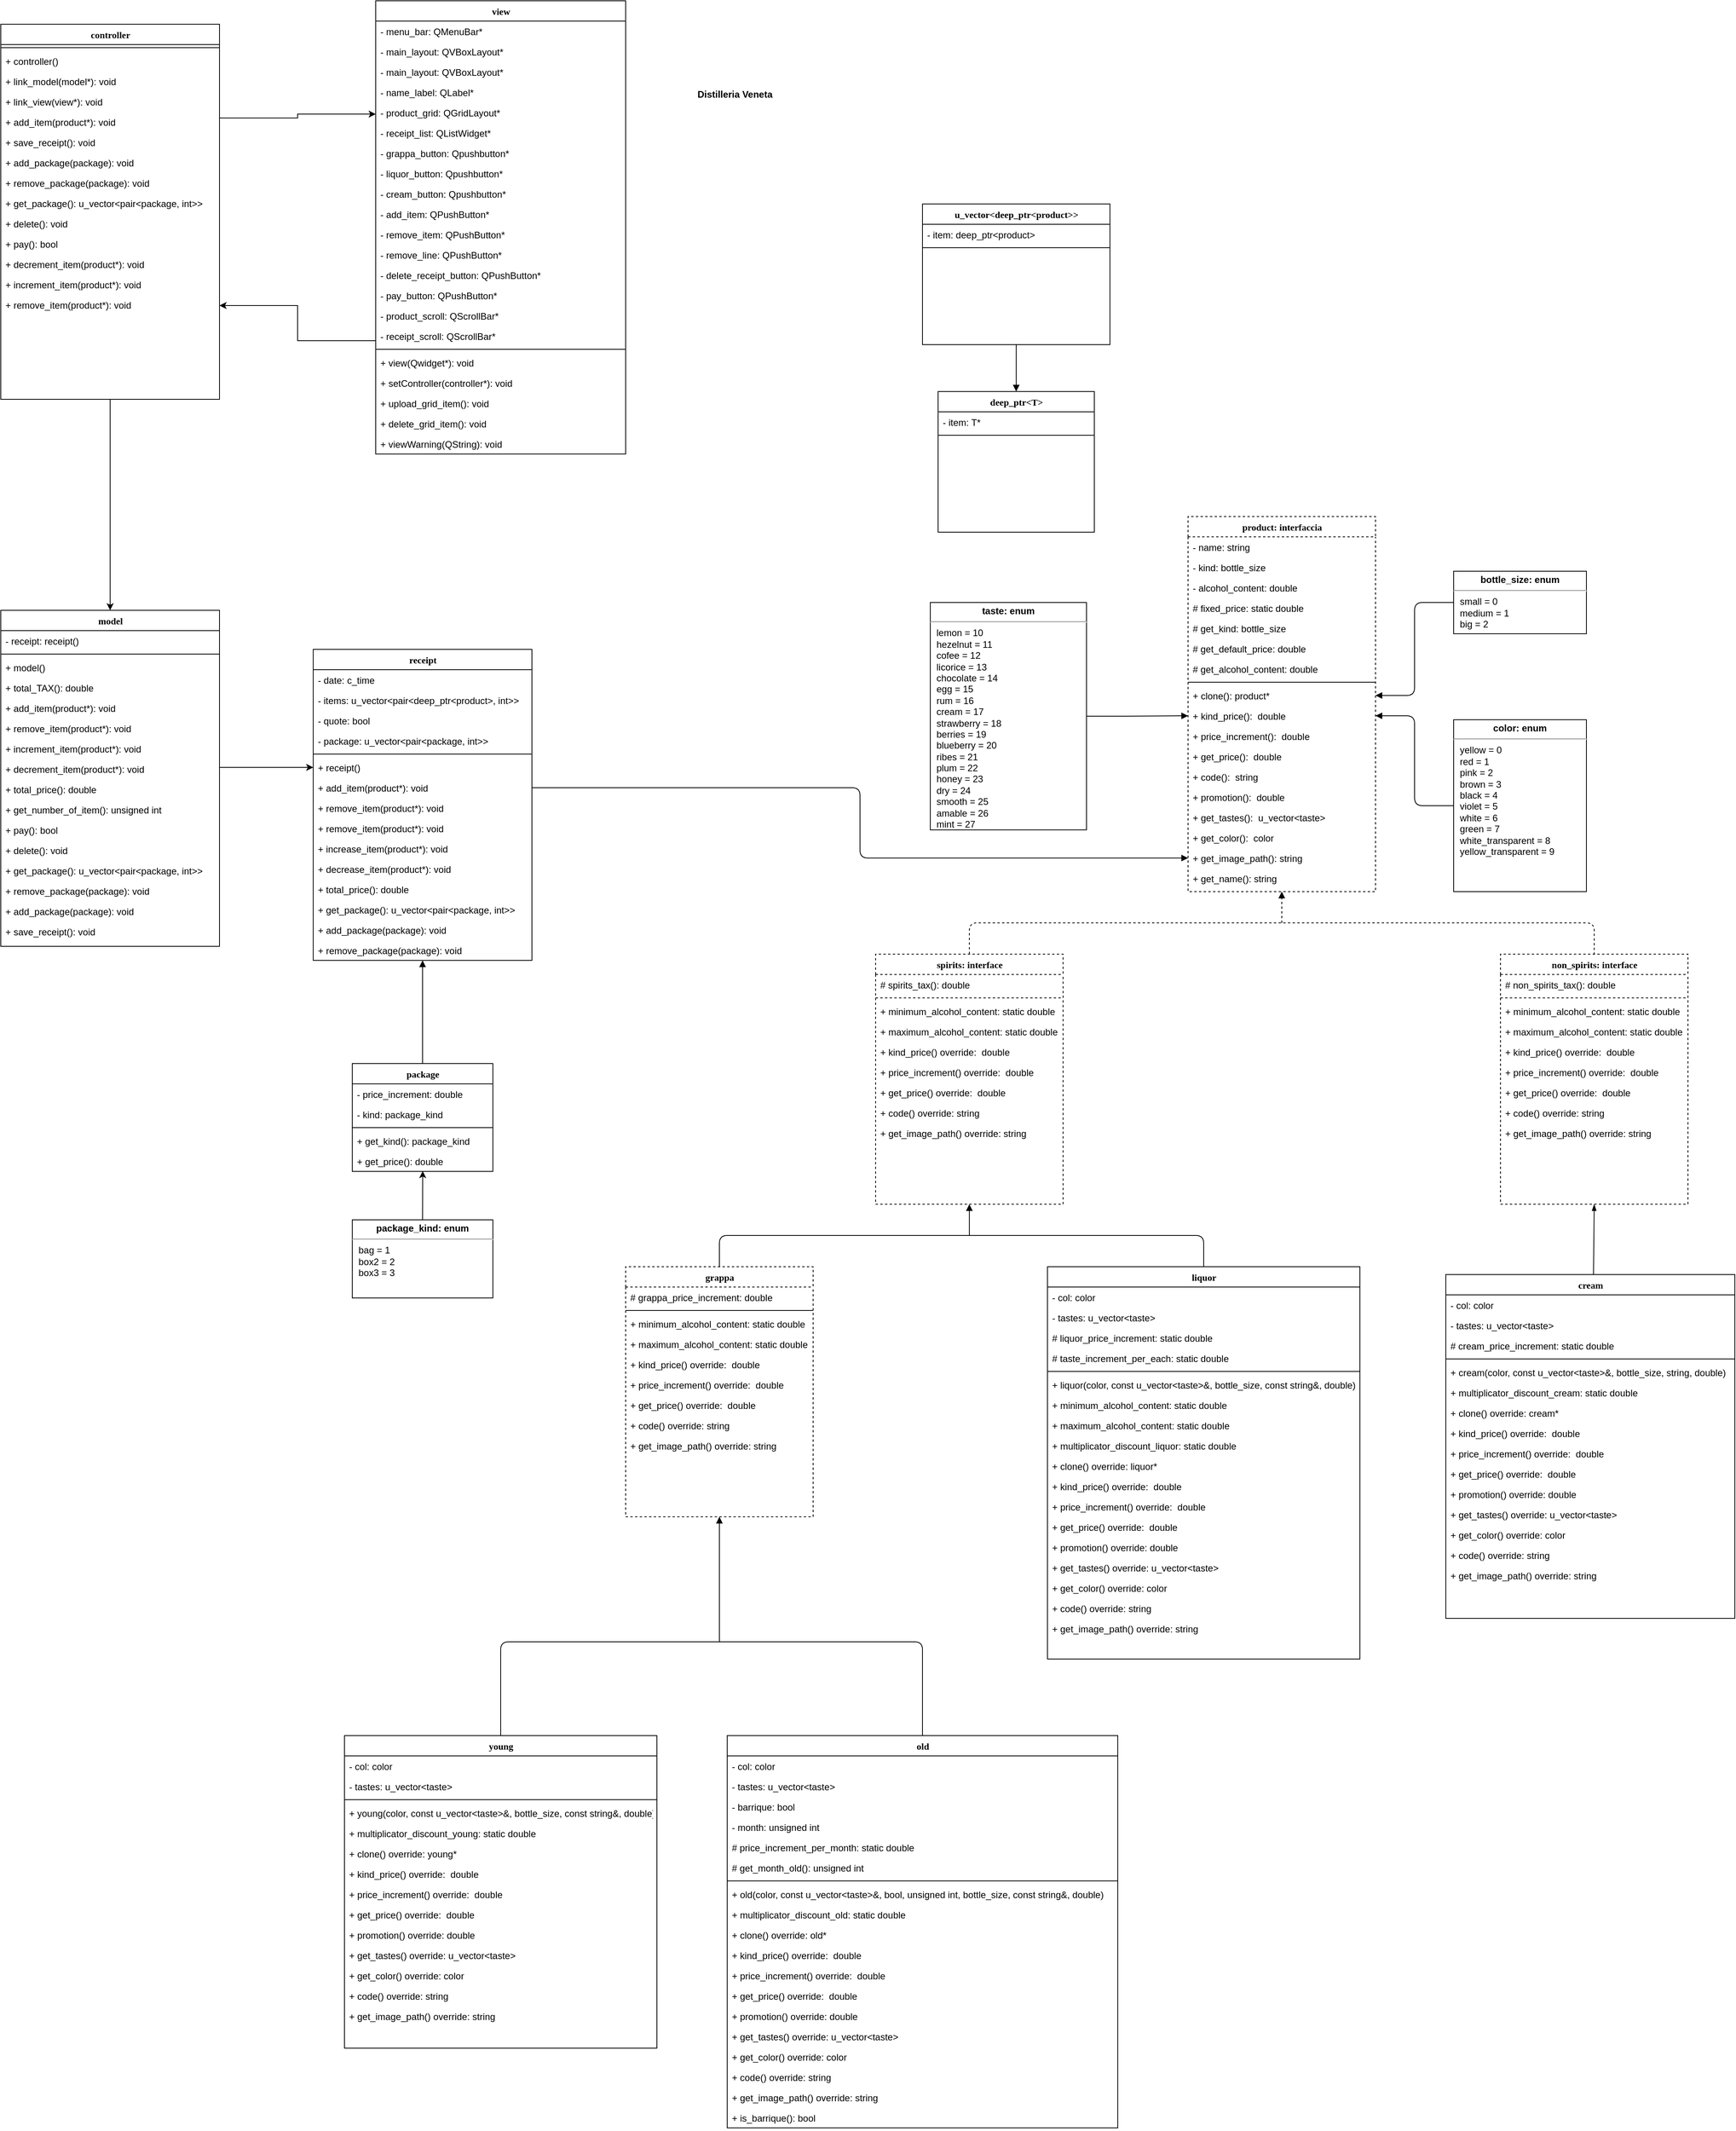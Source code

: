 <mxfile version="14.2.9" type="github"><diagram name="Page-1" id="6133507b-19e7-1e82-6fc7-422aa6c4b21f"><mxGraphModel dx="2150" dy="1604" grid="1" gridSize="10" guides="0" tooltips="1" connect="1" arrows="1" fold="1" page="0" pageScale="1" pageWidth="1100" pageHeight="850" background="none" math="0" shadow="0"><root><mxCell id="0"/><mxCell id="1" parent="0"/><mxCell id="235556782a83e6d0-1" value="grappa" style="swimlane;html=1;fontStyle=1;align=center;verticalAlign=top;childLayout=stackLayout;horizontal=1;startSize=26;horizontalStack=0;resizeParent=1;resizeLast=0;collapsible=1;marginBottom=0;swimlaneFillColor=#ffffff;rounded=0;shadow=0;comic=0;labelBackgroundColor=none;strokeWidth=1;fillColor=none;fontFamily=Verdana;fontSize=12;dashed=1;" parent="1" vertex="1"><mxGeometry x="160" y="880" width="240" height="320" as="geometry"/></mxCell><mxCell id="JSX9yrHNlJPxR8L4HShb-32" value="# grappa_price_increment: double" style="text;html=1;strokeColor=none;fillColor=none;align=left;verticalAlign=top;spacingLeft=4;spacingRight=4;whiteSpace=wrap;overflow=hidden;rotatable=0;points=[[0,0.5],[1,0.5]];portConstraint=eastwest;" parent="235556782a83e6d0-1" vertex="1"><mxGeometry y="26" width="240" height="26" as="geometry"/></mxCell><mxCell id="235556782a83e6d0-6" value="" style="line;html=1;strokeWidth=1;fillColor=none;align=left;verticalAlign=middle;spacingTop=-1;spacingLeft=3;spacingRight=3;rotatable=0;labelPosition=right;points=[];portConstraint=eastwest;" parent="235556782a83e6d0-1" vertex="1"><mxGeometry y="52" width="240" height="8" as="geometry"/></mxCell><mxCell id="JSX9yrHNlJPxR8L4HShb-34" value="+ minimum_alcohol_content: static double" style="text;strokeColor=none;fillColor=none;align=left;verticalAlign=top;spacingLeft=4;spacingRight=4;overflow=hidden;rotatable=0;points=[[0,0.5],[1,0.5]];portConstraint=eastwest;" parent="235556782a83e6d0-1" vertex="1"><mxGeometry y="60" width="240" height="26" as="geometry"/></mxCell><mxCell id="JSX9yrHNlJPxR8L4HShb-33" value="+ maximum_alcohol_content: static double" style="text;strokeColor=none;fillColor=none;align=left;verticalAlign=top;spacingLeft=4;spacingRight=4;overflow=hidden;rotatable=0;points=[[0,0.5],[1,0.5]];portConstraint=eastwest;" parent="235556782a83e6d0-1" vertex="1"><mxGeometry y="86" width="240" height="26" as="geometry"/></mxCell><mxCell id="JSX9yrHNlJPxR8L4HShb-36" value="+ kind_price() override:  double" style="text;strokeColor=none;fillColor=none;align=left;verticalAlign=top;spacingLeft=4;spacingRight=4;overflow=hidden;rotatable=0;points=[[0,0.5],[1,0.5]];portConstraint=eastwest;" parent="235556782a83e6d0-1" vertex="1"><mxGeometry y="112" width="240" height="26" as="geometry"/></mxCell><mxCell id="JSX9yrHNlJPxR8L4HShb-37" value="+ price_increment() override:  double" style="text;strokeColor=none;fillColor=none;align=left;verticalAlign=top;spacingLeft=4;spacingRight=4;overflow=hidden;rotatable=0;points=[[0,0.5],[1,0.5]];portConstraint=eastwest;" parent="235556782a83e6d0-1" vertex="1"><mxGeometry y="138" width="240" height="26" as="geometry"/></mxCell><mxCell id="JSX9yrHNlJPxR8L4HShb-35" value="+ get_price() override:  double" style="text;strokeColor=none;fillColor=none;align=left;verticalAlign=top;spacingLeft=4;spacingRight=4;overflow=hidden;rotatable=0;points=[[0,0.5],[1,0.5]];portConstraint=eastwest;" parent="235556782a83e6d0-1" vertex="1"><mxGeometry y="164" width="240" height="26" as="geometry"/></mxCell><mxCell id="JSX9yrHNlJPxR8L4HShb-38" value="+ code() override: string" style="text;strokeColor=none;fillColor=none;align=left;verticalAlign=top;spacingLeft=4;spacingRight=4;overflow=hidden;rotatable=0;points=[[0,0.5],[1,0.5]];portConstraint=eastwest;" parent="235556782a83e6d0-1" vertex="1"><mxGeometry y="190" width="240" height="26" as="geometry"/></mxCell><mxCell id="JSX9yrHNlJPxR8L4HShb-39" value="+ get_image_path() override: string" style="text;strokeColor=none;fillColor=none;align=left;verticalAlign=top;spacingLeft=4;spacingRight=4;overflow=hidden;rotatable=0;points=[[0,0.5],[1,0.5]];portConstraint=eastwest;" parent="235556782a83e6d0-1" vertex="1"><mxGeometry y="216" width="240" height="26" as="geometry"/></mxCell><mxCell id="iUXHGlcwxImOj1e2XtpA-40" style="edgeStyle=orthogonalEdgeStyle;rounded=0;orthogonalLoop=1;jettySize=auto;html=1;exitX=0.5;exitY=1;exitDx=0;exitDy=0;startArrow=block;startFill=1;endArrow=none;endFill=0;" parent="1" source="235556782a83e6d0-1" edge="1"><mxGeometry relative="1" as="geometry"><mxPoint x="280" y="1360" as="targetPoint"/><mxPoint x="399.66" y="1220" as="sourcePoint"/><Array as="points"><mxPoint x="280" y="1360"/></Array></mxGeometry></mxCell><mxCell id="78961159f06e98e8-69" value="liquor" style="swimlane;html=1;fontStyle=1;align=center;verticalAlign=top;childLayout=stackLayout;horizontal=1;startSize=26;horizontalStack=0;resizeParent=1;resizeLast=0;collapsible=1;marginBottom=0;swimlaneFillColor=#ffffff;rounded=0;shadow=0;comic=0;labelBackgroundColor=none;strokeWidth=1;fillColor=none;fontFamily=Verdana;fontSize=12" parent="1" vertex="1"><mxGeometry x="700" y="880" width="400" height="502" as="geometry"/></mxCell><mxCell id="wDToWBYk2xvD05rWvp_f-62" value="- col: color" style="text;strokeColor=none;fillColor=none;align=left;verticalAlign=top;spacingLeft=4;spacingRight=4;overflow=hidden;rotatable=0;points=[[0,0.5],[1,0.5]];portConstraint=eastwest;" parent="78961159f06e98e8-69" vertex="1"><mxGeometry y="26" width="400" height="26" as="geometry"/></mxCell><mxCell id="wDToWBYk2xvD05rWvp_f-41" value="- tastes: u_vector&lt;taste&gt;" style="text;strokeColor=none;fillColor=none;align=left;verticalAlign=top;spacingLeft=4;spacingRight=4;overflow=hidden;rotatable=0;points=[[0,0.5],[1,0.5]];portConstraint=eastwest;" parent="78961159f06e98e8-69" vertex="1"><mxGeometry y="52" width="400" height="26" as="geometry"/></mxCell><mxCell id="Iv81UobbMmfPvFniEZh9-4" value="# liquor_price_increment: static double" style="text;html=1;strokeColor=none;fillColor=none;align=left;verticalAlign=top;spacingLeft=4;spacingRight=4;whiteSpace=wrap;overflow=hidden;rotatable=0;points=[[0,0.5],[1,0.5]];portConstraint=eastwest;" parent="78961159f06e98e8-69" vertex="1"><mxGeometry y="78" width="400" height="26" as="geometry"/></mxCell><mxCell id="JSX9yrHNlJPxR8L4HShb-45" value="# taste_increment_per_each: static double" style="text;html=1;strokeColor=none;fillColor=none;align=left;verticalAlign=top;spacingLeft=4;spacingRight=4;whiteSpace=wrap;overflow=hidden;rotatable=0;points=[[0,0.5],[1,0.5]];portConstraint=eastwest;" parent="78961159f06e98e8-69" vertex="1"><mxGeometry y="104" width="400" height="26" as="geometry"/></mxCell><mxCell id="78961159f06e98e8-77" value="" style="line;html=1;strokeWidth=1;fillColor=none;align=left;verticalAlign=middle;spacingTop=-1;spacingLeft=3;spacingRight=3;rotatable=0;labelPosition=right;points=[];portConstraint=eastwest;" parent="78961159f06e98e8-69" vertex="1"><mxGeometry y="130" width="400" height="8" as="geometry"/></mxCell><mxCell id="wDToWBYk2xvD05rWvp_f-29" value="+ liquor(color, const u_vector&lt;taste&gt;&amp;, bottle_size, const string&amp;, double)" style="text;strokeColor=none;fillColor=none;align=left;verticalAlign=top;spacingLeft=4;spacingRight=4;overflow=hidden;rotatable=0;points=[[0,0.5],[1,0.5]];portConstraint=eastwest;" parent="78961159f06e98e8-69" vertex="1"><mxGeometry y="138" width="400" height="26" as="geometry"/></mxCell><mxCell id="JSX9yrHNlJPxR8L4HShb-47" value="+ minimum_alcohol_content: static double" style="text;strokeColor=none;fillColor=none;align=left;verticalAlign=top;spacingLeft=4;spacingRight=4;overflow=hidden;rotatable=0;points=[[0,0.5],[1,0.5]];portConstraint=eastwest;" parent="78961159f06e98e8-69" vertex="1"><mxGeometry y="164" width="400" height="26" as="geometry"/></mxCell><mxCell id="JSX9yrHNlJPxR8L4HShb-46" value="+ maximum_alcohol_content: static double" style="text;strokeColor=none;fillColor=none;align=left;verticalAlign=top;spacingLeft=4;spacingRight=4;overflow=hidden;rotatable=0;points=[[0,0.5],[1,0.5]];portConstraint=eastwest;" parent="78961159f06e98e8-69" vertex="1"><mxGeometry y="190" width="400" height="26" as="geometry"/></mxCell><mxCell id="JSX9yrHNlJPxR8L4HShb-48" value="+ multiplicator_discount_liquor: static double" style="text;strokeColor=none;fillColor=none;align=left;verticalAlign=top;spacingLeft=4;spacingRight=4;overflow=hidden;rotatable=0;points=[[0,0.5],[1,0.5]];portConstraint=eastwest;" parent="78961159f06e98e8-69" vertex="1"><mxGeometry y="216" width="400" height="26" as="geometry"/></mxCell><mxCell id="XjyFrdMRbFuVz5XVQJt--5" value="+ clone() override: liquor*" style="text;strokeColor=none;fillColor=none;align=left;verticalAlign=top;spacingLeft=4;spacingRight=4;overflow=hidden;rotatable=0;points=[[0,0.5],[1,0.5]];portConstraint=eastwest;" parent="78961159f06e98e8-69" vertex="1"><mxGeometry y="242" width="400" height="26" as="geometry"/></mxCell><mxCell id="JSX9yrHNlJPxR8L4HShb-41" value="+ kind_price() override:  double" style="text;strokeColor=none;fillColor=none;align=left;verticalAlign=top;spacingLeft=4;spacingRight=4;overflow=hidden;rotatable=0;points=[[0,0.5],[1,0.5]];portConstraint=eastwest;" parent="78961159f06e98e8-69" vertex="1"><mxGeometry y="268" width="400" height="26" as="geometry"/></mxCell><mxCell id="JSX9yrHNlJPxR8L4HShb-42" value="+ price_increment() override:  double" style="text;strokeColor=none;fillColor=none;align=left;verticalAlign=top;spacingLeft=4;spacingRight=4;overflow=hidden;rotatable=0;points=[[0,0.5],[1,0.5]];portConstraint=eastwest;" parent="78961159f06e98e8-69" vertex="1"><mxGeometry y="294" width="400" height="26" as="geometry"/></mxCell><mxCell id="JSX9yrHNlJPxR8L4HShb-40" value="+ get_price() override:  double" style="text;strokeColor=none;fillColor=none;align=left;verticalAlign=top;spacingLeft=4;spacingRight=4;overflow=hidden;rotatable=0;points=[[0,0.5],[1,0.5]];portConstraint=eastwest;" parent="78961159f06e98e8-69" vertex="1"><mxGeometry y="320" width="400" height="26" as="geometry"/></mxCell><mxCell id="JSX9yrHNlJPxR8L4HShb-57" value="+ promotion() override: double" style="text;strokeColor=none;fillColor=none;align=left;verticalAlign=top;spacingLeft=4;spacingRight=4;overflow=hidden;rotatable=0;points=[[0,0.5],[1,0.5]];portConstraint=eastwest;" parent="78961159f06e98e8-69" vertex="1"><mxGeometry y="346" width="400" height="26" as="geometry"/></mxCell><mxCell id="JSX9yrHNlJPxR8L4HShb-58" value="+ get_tastes() override: u_vector&lt;taste&gt;" style="text;strokeColor=none;fillColor=none;align=left;verticalAlign=top;spacingLeft=4;spacingRight=4;overflow=hidden;rotatable=0;points=[[0,0.5],[1,0.5]];portConstraint=eastwest;" parent="78961159f06e98e8-69" vertex="1"><mxGeometry y="372" width="400" height="26" as="geometry"/></mxCell><mxCell id="JSX9yrHNlJPxR8L4HShb-59" value="+ get_color() override: color" style="text;strokeColor=none;fillColor=none;align=left;verticalAlign=top;spacingLeft=4;spacingRight=4;overflow=hidden;rotatable=0;points=[[0,0.5],[1,0.5]];portConstraint=eastwest;" parent="78961159f06e98e8-69" vertex="1"><mxGeometry y="398" width="400" height="26" as="geometry"/></mxCell><mxCell id="JSX9yrHNlJPxR8L4HShb-43" value="+ code() override: string" style="text;strokeColor=none;fillColor=none;align=left;verticalAlign=top;spacingLeft=4;spacingRight=4;overflow=hidden;rotatable=0;points=[[0,0.5],[1,0.5]];portConstraint=eastwest;" parent="78961159f06e98e8-69" vertex="1"><mxGeometry y="424" width="400" height="26" as="geometry"/></mxCell><mxCell id="JSX9yrHNlJPxR8L4HShb-44" value="+ get_image_path() override: string" style="text;strokeColor=none;fillColor=none;align=left;verticalAlign=top;spacingLeft=4;spacingRight=4;overflow=hidden;rotatable=0;points=[[0,0.5],[1,0.5]];portConstraint=eastwest;" parent="78961159f06e98e8-69" vertex="1"><mxGeometry y="450" width="400" height="26" as="geometry"/></mxCell><mxCell id="78961159f06e98e8-108" value="cream" style="swimlane;html=1;fontStyle=1;align=center;verticalAlign=top;childLayout=stackLayout;horizontal=1;startSize=26;horizontalStack=0;resizeParent=1;resizeLast=0;collapsible=1;marginBottom=0;swimlaneFillColor=#ffffff;rounded=0;shadow=0;comic=0;labelBackgroundColor=none;strokeWidth=1;fillColor=none;fontFamily=Verdana;fontSize=12" parent="1" vertex="1"><mxGeometry x="1210" y="890" width="370" height="440" as="geometry"/></mxCell><mxCell id="78961159f06e98e8-109" value="- col: color" style="text;html=1;strokeColor=none;fillColor=none;align=left;verticalAlign=top;spacingLeft=4;spacingRight=4;whiteSpace=wrap;overflow=hidden;rotatable=0;points=[[0,0.5],[1,0.5]];portConstraint=eastwest;" parent="78961159f06e98e8-108" vertex="1"><mxGeometry y="26" width="370" height="26" as="geometry"/></mxCell><mxCell id="wDToWBYk2xvD05rWvp_f-42" value="- tastes: u_vector&lt;taste&gt;" style="text;strokeColor=none;fillColor=none;align=left;verticalAlign=top;spacingLeft=4;spacingRight=4;overflow=hidden;rotatable=0;points=[[0,0.5],[1,0.5]];portConstraint=eastwest;" parent="78961159f06e98e8-108" vertex="1"><mxGeometry y="52" width="370" height="26" as="geometry"/></mxCell><mxCell id="wDToWBYk2xvD05rWvp_f-63" value="# cream_price_increment: static double" style="text;strokeColor=none;fillColor=none;align=left;verticalAlign=top;spacingLeft=4;spacingRight=4;overflow=hidden;rotatable=0;points=[[0,0.5],[1,0.5]];portConstraint=eastwest;" parent="78961159f06e98e8-108" vertex="1"><mxGeometry y="78" width="370" height="26" as="geometry"/></mxCell><mxCell id="78961159f06e98e8-116" value="" style="line;html=1;strokeWidth=1;fillColor=none;align=left;verticalAlign=middle;spacingTop=-1;spacingLeft=3;spacingRight=3;rotatable=0;labelPosition=right;points=[];portConstraint=eastwest;" parent="78961159f06e98e8-108" vertex="1"><mxGeometry y="104" width="370" height="8" as="geometry"/></mxCell><mxCell id="78961159f06e98e8-117" value="+ cream(color, const u_vector&amp;lt;taste&amp;gt;&amp;amp;, bottle_size, string, double)" style="text;html=1;strokeColor=none;fillColor=none;align=left;verticalAlign=top;spacingLeft=4;spacingRight=4;whiteSpace=wrap;overflow=hidden;rotatable=0;points=[[0,0.5],[1,0.5]];portConstraint=eastwest;" parent="78961159f06e98e8-108" vertex="1"><mxGeometry y="112" width="370" height="26" as="geometry"/></mxCell><mxCell id="wDToWBYk2xvD05rWvp_f-31" value="+ multiplicator_discount_cream: static double" style="text;strokeColor=none;fillColor=none;align=left;verticalAlign=top;spacingLeft=4;spacingRight=4;overflow=hidden;rotatable=0;points=[[0,0.5],[1,0.5]];portConstraint=eastwest;" parent="78961159f06e98e8-108" vertex="1"><mxGeometry y="138" width="370" height="26" as="geometry"/></mxCell><mxCell id="XjyFrdMRbFuVz5XVQJt--6" value="+ clone() override: cream*" style="text;strokeColor=none;fillColor=none;align=left;verticalAlign=top;spacingLeft=4;spacingRight=4;overflow=hidden;rotatable=0;points=[[0,0.5],[1,0.5]];portConstraint=eastwest;" parent="78961159f06e98e8-108" vertex="1"><mxGeometry y="164" width="370" height="26" as="geometry"/></mxCell><mxCell id="JSX9yrHNlJPxR8L4HShb-53" value="+ kind_price() override:  double" style="text;strokeColor=none;fillColor=none;align=left;verticalAlign=top;spacingLeft=4;spacingRight=4;overflow=hidden;rotatable=0;points=[[0,0.5],[1,0.5]];portConstraint=eastwest;" parent="78961159f06e98e8-108" vertex="1"><mxGeometry y="190" width="370" height="26" as="geometry"/></mxCell><mxCell id="JSX9yrHNlJPxR8L4HShb-52" value="+ price_increment() override:  double" style="text;strokeColor=none;fillColor=none;align=left;verticalAlign=top;spacingLeft=4;spacingRight=4;overflow=hidden;rotatable=0;points=[[0,0.5],[1,0.5]];portConstraint=eastwest;" parent="78961159f06e98e8-108" vertex="1"><mxGeometry y="216" width="370" height="26" as="geometry"/></mxCell><mxCell id="JSX9yrHNlJPxR8L4HShb-49" value="+ get_price() override:  double" style="text;strokeColor=none;fillColor=none;align=left;verticalAlign=top;spacingLeft=4;spacingRight=4;overflow=hidden;rotatable=0;points=[[0,0.5],[1,0.5]];portConstraint=eastwest;" parent="78961159f06e98e8-108" vertex="1"><mxGeometry y="242" width="370" height="26" as="geometry"/></mxCell><mxCell id="JSX9yrHNlJPxR8L4HShb-54" value="+ promotion() override: double" style="text;strokeColor=none;fillColor=none;align=left;verticalAlign=top;spacingLeft=4;spacingRight=4;overflow=hidden;rotatable=0;points=[[0,0.5],[1,0.5]];portConstraint=eastwest;" parent="78961159f06e98e8-108" vertex="1"><mxGeometry y="268" width="370" height="26" as="geometry"/></mxCell><mxCell id="JSX9yrHNlJPxR8L4HShb-55" value="+ get_tastes() override: u_vector&lt;taste&gt;" style="text;strokeColor=none;fillColor=none;align=left;verticalAlign=top;spacingLeft=4;spacingRight=4;overflow=hidden;rotatable=0;points=[[0,0.5],[1,0.5]];portConstraint=eastwest;" parent="78961159f06e98e8-108" vertex="1"><mxGeometry y="294" width="370" height="26" as="geometry"/></mxCell><mxCell id="JSX9yrHNlJPxR8L4HShb-56" value="+ get_color() override: color" style="text;strokeColor=none;fillColor=none;align=left;verticalAlign=top;spacingLeft=4;spacingRight=4;overflow=hidden;rotatable=0;points=[[0,0.5],[1,0.5]];portConstraint=eastwest;" parent="78961159f06e98e8-108" vertex="1"><mxGeometry y="320" width="370" height="26" as="geometry"/></mxCell><mxCell id="JSX9yrHNlJPxR8L4HShb-51" value="+ code() override: string" style="text;strokeColor=none;fillColor=none;align=left;verticalAlign=top;spacingLeft=4;spacingRight=4;overflow=hidden;rotatable=0;points=[[0,0.5],[1,0.5]];portConstraint=eastwest;" parent="78961159f06e98e8-108" vertex="1"><mxGeometry y="346" width="370" height="26" as="geometry"/></mxCell><mxCell id="JSX9yrHNlJPxR8L4HShb-50" value="+ get_image_path() override: string" style="text;strokeColor=none;fillColor=none;align=left;verticalAlign=top;spacingLeft=4;spacingRight=4;overflow=hidden;rotatable=0;points=[[0,0.5],[1,0.5]];portConstraint=eastwest;" parent="78961159f06e98e8-108" vertex="1"><mxGeometry y="372" width="370" height="26" as="geometry"/></mxCell><mxCell id="wDToWBYk2xvD05rWvp_f-7" value="young" style="swimlane;html=1;fontStyle=1;align=center;verticalAlign=top;childLayout=stackLayout;horizontal=1;startSize=26;horizontalStack=0;resizeParent=1;resizeLast=0;collapsible=1;marginBottom=0;swimlaneFillColor=#ffffff;rounded=0;shadow=0;comic=0;labelBackgroundColor=none;strokeWidth=1;fillColor=none;fontFamily=Verdana;fontSize=12" parent="1" vertex="1"><mxGeometry x="-200" y="1480" width="400" height="400" as="geometry"/></mxCell><mxCell id="JSX9yrHNlJPxR8L4HShb-60" value="- col: color" style="text;strokeColor=none;fillColor=none;align=left;verticalAlign=top;spacingLeft=4;spacingRight=4;overflow=hidden;rotatable=0;points=[[0,0.5],[1,0.5]];portConstraint=eastwest;" parent="wDToWBYk2xvD05rWvp_f-7" vertex="1"><mxGeometry y="26" width="400" height="26" as="geometry"/></mxCell><mxCell id="JSX9yrHNlJPxR8L4HShb-61" value="- tastes: u_vector&lt;taste&gt;" style="text;strokeColor=none;fillColor=none;align=left;verticalAlign=top;spacingLeft=4;spacingRight=4;overflow=hidden;rotatable=0;points=[[0,0.5],[1,0.5]];portConstraint=eastwest;" parent="wDToWBYk2xvD05rWvp_f-7" vertex="1"><mxGeometry y="52" width="400" height="26" as="geometry"/></mxCell><mxCell id="wDToWBYk2xvD05rWvp_f-9" value="" style="line;html=1;strokeWidth=1;fillColor=none;align=left;verticalAlign=middle;spacingTop=-1;spacingLeft=3;spacingRight=3;rotatable=0;labelPosition=right;points=[];portConstraint=eastwest;" parent="wDToWBYk2xvD05rWvp_f-7" vertex="1"><mxGeometry y="78" width="400" height="8" as="geometry"/></mxCell><mxCell id="wDToWBYk2xvD05rWvp_f-28" value="+ young(color, const u_vector&lt;taste&gt;&amp;, bottle_size, const string&amp;, double)" style="text;strokeColor=none;fillColor=none;align=left;verticalAlign=top;spacingLeft=4;spacingRight=4;overflow=hidden;rotatable=0;points=[[0,0.5],[1,0.5]];portConstraint=eastwest;" parent="wDToWBYk2xvD05rWvp_f-7" vertex="1"><mxGeometry y="86" width="400" height="26" as="geometry"/></mxCell><mxCell id="wDToWBYk2xvD05rWvp_f-19" value="+ multiplicator_discount_young: static double" style="text;strokeColor=none;fillColor=none;align=left;verticalAlign=top;spacingLeft=4;spacingRight=4;overflow=hidden;rotatable=0;points=[[0,0.5],[1,0.5]];portConstraint=eastwest;" parent="wDToWBYk2xvD05rWvp_f-7" vertex="1"><mxGeometry y="112" width="400" height="26" as="geometry"/></mxCell><mxCell id="JSX9yrHNlJPxR8L4HShb-62" value="+ clone() override: young*" style="text;strokeColor=none;fillColor=none;align=left;verticalAlign=top;spacingLeft=4;spacingRight=4;overflow=hidden;rotatable=0;points=[[0,0.5],[1,0.5]];portConstraint=eastwest;" parent="wDToWBYk2xvD05rWvp_f-7" vertex="1"><mxGeometry y="138" width="400" height="26" as="geometry"/></mxCell><mxCell id="JSX9yrHNlJPxR8L4HShb-64" value="+ kind_price() override:  double" style="text;strokeColor=none;fillColor=none;align=left;verticalAlign=top;spacingLeft=4;spacingRight=4;overflow=hidden;rotatable=0;points=[[0,0.5],[1,0.5]];portConstraint=eastwest;" parent="wDToWBYk2xvD05rWvp_f-7" vertex="1"><mxGeometry y="164" width="400" height="26" as="geometry"/></mxCell><mxCell id="JSX9yrHNlJPxR8L4HShb-65" value="+ price_increment() override:  double" style="text;strokeColor=none;fillColor=none;align=left;verticalAlign=top;spacingLeft=4;spacingRight=4;overflow=hidden;rotatable=0;points=[[0,0.5],[1,0.5]];portConstraint=eastwest;" parent="wDToWBYk2xvD05rWvp_f-7" vertex="1"><mxGeometry y="190" width="400" height="26" as="geometry"/></mxCell><mxCell id="JSX9yrHNlJPxR8L4HShb-63" value="+ get_price() override:  double" style="text;strokeColor=none;fillColor=none;align=left;verticalAlign=top;spacingLeft=4;spacingRight=4;overflow=hidden;rotatable=0;points=[[0,0.5],[1,0.5]];portConstraint=eastwest;" parent="wDToWBYk2xvD05rWvp_f-7" vertex="1"><mxGeometry y="216" width="400" height="26" as="geometry"/></mxCell><mxCell id="JSX9yrHNlJPxR8L4HShb-67" value="+ promotion() override: double" style="text;strokeColor=none;fillColor=none;align=left;verticalAlign=top;spacingLeft=4;spacingRight=4;overflow=hidden;rotatable=0;points=[[0,0.5],[1,0.5]];portConstraint=eastwest;" parent="wDToWBYk2xvD05rWvp_f-7" vertex="1"><mxGeometry y="242" width="400" height="26" as="geometry"/></mxCell><mxCell id="JSX9yrHNlJPxR8L4HShb-68" value="+ get_tastes() override: u_vector&lt;taste&gt;" style="text;strokeColor=none;fillColor=none;align=left;verticalAlign=top;spacingLeft=4;spacingRight=4;overflow=hidden;rotatable=0;points=[[0,0.5],[1,0.5]];portConstraint=eastwest;" parent="wDToWBYk2xvD05rWvp_f-7" vertex="1"><mxGeometry y="268" width="400" height="26" as="geometry"/></mxCell><mxCell id="JSX9yrHNlJPxR8L4HShb-69" value="+ get_color() override: color" style="text;strokeColor=none;fillColor=none;align=left;verticalAlign=top;spacingLeft=4;spacingRight=4;overflow=hidden;rotatable=0;points=[[0,0.5],[1,0.5]];portConstraint=eastwest;" parent="wDToWBYk2xvD05rWvp_f-7" vertex="1"><mxGeometry y="294" width="400" height="26" as="geometry"/></mxCell><mxCell id="JSX9yrHNlJPxR8L4HShb-66" value="+ code() override: string" style="text;strokeColor=none;fillColor=none;align=left;verticalAlign=top;spacingLeft=4;spacingRight=4;overflow=hidden;rotatable=0;points=[[0,0.5],[1,0.5]];portConstraint=eastwest;" parent="wDToWBYk2xvD05rWvp_f-7" vertex="1"><mxGeometry y="320" width="400" height="26" as="geometry"/></mxCell><mxCell id="JSX9yrHNlJPxR8L4HShb-70" value="+ get_image_path() override: string" style="text;strokeColor=none;fillColor=none;align=left;verticalAlign=top;spacingLeft=4;spacingRight=4;overflow=hidden;rotatable=0;points=[[0,0.5],[1,0.5]];portConstraint=eastwest;" parent="wDToWBYk2xvD05rWvp_f-7" vertex="1"><mxGeometry y="346" width="400" height="26" as="geometry"/></mxCell><mxCell id="wDToWBYk2xvD05rWvp_f-23" value="&lt;p style=&quot;margin: 4px 0px 0px ; text-align: center&quot;&gt;&lt;b&gt;bottle_size: enum&lt;/b&gt;&lt;/p&gt;&lt;hr&gt;&lt;p style=&quot;margin: 0px ; margin-left: 8px&quot;&gt;small = 0&lt;br&gt;medium = 1&lt;br&gt;big = 2&lt;/p&gt;" style="verticalAlign=top;align=left;overflow=fill;fontSize=12;fontFamily=Helvetica;html=1;" parent="1" vertex="1"><mxGeometry x="1220" y="-10" width="170" height="80" as="geometry"/></mxCell><mxCell id="JSX9yrHNlJPxR8L4HShb-98" style="edgeStyle=elbowEdgeStyle;rounded=1;orthogonalLoop=1;jettySize=auto;html=1;startArrow=none;startFill=0;endArrow=block;endFill=1;entryX=1;entryY=0.5;entryDx=0;entryDy=0;" parent="1" source="wDToWBYk2xvD05rWvp_f-38" target="eJOInDr4pO3_xWl0mh2r-9" edge="1"><mxGeometry relative="1" as="geometry"><mxPoint x="1120" y="175" as="targetPoint"/></mxGeometry></mxCell><mxCell id="wDToWBYk2xvD05rWvp_f-38" value="&lt;p style=&quot;margin: 4px 0px 0px ; text-align: center&quot;&gt;&lt;b&gt;color: enum&lt;/b&gt;&lt;/p&gt;&lt;hr&gt;&lt;p style=&quot;margin: 0px ; margin-left: 8px&quot;&gt;yellow = 0&lt;br&gt;red = 1&lt;br&gt;pink = 2&lt;/p&gt;&lt;p style=&quot;margin: 0px ; margin-left: 8px&quot;&gt;brown = 3&lt;br&gt;&lt;/p&gt;&lt;p style=&quot;margin: 0px ; margin-left: 8px&quot;&gt;black = 4&lt;br&gt;&lt;/p&gt;&lt;p style=&quot;margin: 0px ; margin-left: 8px&quot;&gt;violet = 5&lt;/p&gt;&lt;p style=&quot;margin: 0px ; margin-left: 8px&quot;&gt;white = 6&lt;/p&gt;&lt;p style=&quot;margin: 0px ; margin-left: 8px&quot;&gt;green = 7&lt;/p&gt;&lt;p style=&quot;margin: 0px ; margin-left: 8px&quot;&gt;white_transparent = 8&lt;/p&gt;&lt;p style=&quot;margin: 0px ; margin-left: 8px&quot;&gt;yellow_transparent = 9&lt;/p&gt;&lt;p style=&quot;margin: 0px ; margin-left: 8px&quot;&gt;&lt;br&gt;&lt;/p&gt;" style="verticalAlign=top;align=left;overflow=fill;fontSize=12;fontFamily=Helvetica;html=1;" parent="1" vertex="1"><mxGeometry x="1220" y="180" width="170" height="220" as="geometry"/></mxCell><mxCell id="wDToWBYk2xvD05rWvp_f-56" value="model" style="swimlane;html=1;fontStyle=1;align=center;verticalAlign=top;childLayout=stackLayout;horizontal=1;startSize=26;horizontalStack=0;resizeParent=1;resizeLast=0;collapsible=1;marginBottom=0;swimlaneFillColor=#ffffff;rounded=0;shadow=0;comic=0;labelBackgroundColor=none;strokeWidth=1;fillColor=none;fontFamily=Verdana;fontSize=12" parent="1" vertex="1"><mxGeometry x="-640" y="40" width="280" height="430" as="geometry"/></mxCell><mxCell id="iUXHGlcwxImOj1e2XtpA-62" value="- receipt: receipt()" style="text;strokeColor=none;fillColor=none;align=left;verticalAlign=top;spacingLeft=4;spacingRight=4;overflow=hidden;rotatable=0;points=[[0,0.5],[1,0.5]];portConstraint=eastwest;dashed=1;" parent="wDToWBYk2xvD05rWvp_f-56" vertex="1"><mxGeometry y="26" width="280" height="26" as="geometry"/></mxCell><mxCell id="wDToWBYk2xvD05rWvp_f-57" value="" style="line;html=1;strokeWidth=1;fillColor=none;align=left;verticalAlign=middle;spacingTop=-1;spacingLeft=3;spacingRight=3;rotatable=0;labelPosition=right;points=[];portConstraint=eastwest;" parent="wDToWBYk2xvD05rWvp_f-56" vertex="1"><mxGeometry y="52" width="280" height="8" as="geometry"/></mxCell><mxCell id="wDToWBYk2xvD05rWvp_f-58" value="+ model()" style="text;strokeColor=none;fillColor=none;align=left;verticalAlign=top;spacingLeft=4;spacingRight=4;overflow=hidden;rotatable=0;points=[[0,0.5],[1,0.5]];portConstraint=eastwest;" parent="wDToWBYk2xvD05rWvp_f-56" vertex="1"><mxGeometry y="60" width="280" height="26" as="geometry"/></mxCell><mxCell id="wDToWBYk2xvD05rWvp_f-97" value="+ total_TAX(): double" style="text;strokeColor=none;fillColor=none;align=left;verticalAlign=top;spacingLeft=4;spacingRight=4;overflow=hidden;rotatable=0;points=[[0,0.5],[1,0.5]];portConstraint=eastwest;" parent="wDToWBYk2xvD05rWvp_f-56" vertex="1"><mxGeometry y="86" width="280" height="26" as="geometry"/></mxCell><mxCell id="wDToWBYk2xvD05rWvp_f-66" value="+ add_item(product*): void" style="text;strokeColor=none;fillColor=none;align=left;verticalAlign=top;spacingLeft=4;spacingRight=4;overflow=hidden;rotatable=0;points=[[0,0.5],[1,0.5]];portConstraint=eastwest;" parent="wDToWBYk2xvD05rWvp_f-56" vertex="1"><mxGeometry y="112" width="280" height="26" as="geometry"/></mxCell><mxCell id="wDToWBYk2xvD05rWvp_f-88" value="+ remove_item(product*): void" style="text;strokeColor=none;fillColor=none;align=left;verticalAlign=top;spacingLeft=4;spacingRight=4;overflow=hidden;rotatable=0;points=[[0,0.5],[1,0.5]];portConstraint=eastwest;" parent="wDToWBYk2xvD05rWvp_f-56" vertex="1"><mxGeometry y="138" width="280" height="26" as="geometry"/></mxCell><mxCell id="wDToWBYk2xvD05rWvp_f-93" value="+ increment_item(product*): void" style="text;strokeColor=none;fillColor=none;align=left;verticalAlign=top;spacingLeft=4;spacingRight=4;overflow=hidden;rotatable=0;points=[[0,0.5],[1,0.5]];portConstraint=eastwest;" parent="wDToWBYk2xvD05rWvp_f-56" vertex="1"><mxGeometry y="164" width="280" height="26" as="geometry"/></mxCell><mxCell id="wDToWBYk2xvD05rWvp_f-96" value="+ decrement_item(product*): void" style="text;strokeColor=none;fillColor=none;align=left;verticalAlign=top;spacingLeft=4;spacingRight=4;overflow=hidden;rotatable=0;points=[[0,0.5],[1,0.5]];portConstraint=eastwest;" parent="wDToWBYk2xvD05rWvp_f-56" vertex="1"><mxGeometry y="190" width="280" height="26" as="geometry"/></mxCell><mxCell id="wDToWBYk2xvD05rWvp_f-59" value="+ total_price(): double" style="text;strokeColor=none;fillColor=none;align=left;verticalAlign=top;spacingLeft=4;spacingRight=4;overflow=hidden;rotatable=0;points=[[0,0.5],[1,0.5]];portConstraint=eastwest;" parent="wDToWBYk2xvD05rWvp_f-56" vertex="1"><mxGeometry y="216" width="280" height="26" as="geometry"/></mxCell><mxCell id="wDToWBYk2xvD05rWvp_f-98" value="+ get_number_of_item(): unsigned int" style="text;strokeColor=none;fillColor=none;align=left;verticalAlign=top;spacingLeft=4;spacingRight=4;overflow=hidden;rotatable=0;points=[[0,0.5],[1,0.5]];portConstraint=eastwest;" parent="wDToWBYk2xvD05rWvp_f-56" vertex="1"><mxGeometry y="242" width="280" height="26" as="geometry"/></mxCell><mxCell id="wDToWBYk2xvD05rWvp_f-99" value="+ pay(): bool" style="text;strokeColor=none;fillColor=none;align=left;verticalAlign=top;spacingLeft=4;spacingRight=4;overflow=hidden;rotatable=0;points=[[0,0.5],[1,0.5]];portConstraint=eastwest;" parent="wDToWBYk2xvD05rWvp_f-56" vertex="1"><mxGeometry y="268" width="280" height="26" as="geometry"/></mxCell><mxCell id="wDToWBYk2xvD05rWvp_f-90" value="+ delete(): void" style="text;strokeColor=none;fillColor=none;align=left;verticalAlign=top;spacingLeft=4;spacingRight=4;overflow=hidden;rotatable=0;points=[[0,0.5],[1,0.5]];portConstraint=eastwest;" parent="wDToWBYk2xvD05rWvp_f-56" vertex="1"><mxGeometry y="294" width="280" height="26" as="geometry"/></mxCell><mxCell id="hocoRaBlJ5WWHIc2JY30-9" value="+ get_package(): u_vector&lt;pair&lt;package, int&gt;&gt;" style="text;strokeColor=none;fillColor=none;align=left;verticalAlign=top;spacingLeft=4;spacingRight=4;overflow=hidden;rotatable=0;points=[[0,0.5],[1,0.5]];portConstraint=eastwest;" parent="wDToWBYk2xvD05rWvp_f-56" vertex="1"><mxGeometry y="320" width="280" height="26" as="geometry"/></mxCell><mxCell id="hocoRaBlJ5WWHIc2JY30-11" value="+ remove_package(package): void" style="text;strokeColor=none;fillColor=none;align=left;verticalAlign=top;spacingLeft=4;spacingRight=4;overflow=hidden;rotatable=0;points=[[0,0.5],[1,0.5]];portConstraint=eastwest;" parent="wDToWBYk2xvD05rWvp_f-56" vertex="1"><mxGeometry y="346" width="280" height="26" as="geometry"/></mxCell><mxCell id="hocoRaBlJ5WWHIc2JY30-10" value="+ add_package(package): void" style="text;strokeColor=none;fillColor=none;align=left;verticalAlign=top;spacingLeft=4;spacingRight=4;overflow=hidden;rotatable=0;points=[[0,0.5],[1,0.5]];portConstraint=eastwest;" parent="wDToWBYk2xvD05rWvp_f-56" vertex="1"><mxGeometry y="372" width="280" height="26" as="geometry"/></mxCell><mxCell id="hocoRaBlJ5WWHIc2JY30-12" value="+ save_receipt(): void" style="text;strokeColor=none;fillColor=none;align=left;verticalAlign=top;spacingLeft=4;spacingRight=4;overflow=hidden;rotatable=0;points=[[0,0.5],[1,0.5]];portConstraint=eastwest;" parent="wDToWBYk2xvD05rWvp_f-56" vertex="1"><mxGeometry y="398" width="280" height="26" as="geometry"/></mxCell><mxCell id="wDToWBYk2xvD05rWvp_f-67" value="receipt" style="swimlane;html=1;fontStyle=1;align=center;verticalAlign=top;childLayout=stackLayout;horizontal=1;startSize=26;horizontalStack=0;resizeParent=1;resizeLast=0;collapsible=1;marginBottom=0;swimlaneFillColor=#ffffff;rounded=0;shadow=0;comic=0;labelBackgroundColor=none;strokeWidth=1;fillColor=none;fontFamily=Verdana;fontSize=12" parent="1" vertex="1"><mxGeometry x="-240" y="90" width="280" height="398" as="geometry"/></mxCell><mxCell id="wDToWBYk2xvD05rWvp_f-73" value="- date: c_time" style="text;strokeColor=none;fillColor=none;align=left;verticalAlign=top;spacingLeft=4;spacingRight=4;overflow=hidden;rotatable=0;points=[[0,0.5],[1,0.5]];portConstraint=eastwest;" parent="wDToWBYk2xvD05rWvp_f-67" vertex="1"><mxGeometry y="26" width="280" height="26" as="geometry"/></mxCell><mxCell id="wDToWBYk2xvD05rWvp_f-75" value="- items: u_vector&lt;pair&lt;deep_ptr&lt;product&gt;, int&gt;&gt;" style="text;strokeColor=none;fillColor=none;align=left;verticalAlign=top;spacingLeft=4;spacingRight=4;overflow=hidden;rotatable=0;points=[[0,0.5],[1,0.5]];portConstraint=eastwest;" parent="wDToWBYk2xvD05rWvp_f-67" vertex="1"><mxGeometry y="52" width="280" height="26" as="geometry"/></mxCell><mxCell id="wDToWBYk2xvD05rWvp_f-95" value="- quote: bool" style="text;strokeColor=none;fillColor=none;align=left;verticalAlign=top;spacingLeft=4;spacingRight=4;overflow=hidden;rotatable=0;points=[[0,0.5],[1,0.5]];portConstraint=eastwest;" parent="wDToWBYk2xvD05rWvp_f-67" vertex="1"><mxGeometry y="78" width="280" height="26" as="geometry"/></mxCell><mxCell id="iqe-xj4EUP1lMkhz9TX--16" value="- package: u_vector&lt;pair&lt;package, int&gt;&gt;" style="text;strokeColor=none;fillColor=none;align=left;verticalAlign=top;spacingLeft=4;spacingRight=4;overflow=hidden;rotatable=0;points=[[0,0.5],[1,0.5]];portConstraint=eastwest;" parent="wDToWBYk2xvD05rWvp_f-67" vertex="1"><mxGeometry y="104" width="280" height="26" as="geometry"/></mxCell><mxCell id="wDToWBYk2xvD05rWvp_f-68" value="" style="line;html=1;strokeWidth=1;fillColor=none;align=left;verticalAlign=middle;spacingTop=-1;spacingLeft=3;spacingRight=3;rotatable=0;labelPosition=right;points=[];portConstraint=eastwest;" parent="wDToWBYk2xvD05rWvp_f-67" vertex="1"><mxGeometry y="130" width="280" height="8" as="geometry"/></mxCell><mxCell id="wDToWBYk2xvD05rWvp_f-69" value="+ receipt()" style="text;strokeColor=none;fillColor=none;align=left;verticalAlign=top;spacingLeft=4;spacingRight=4;overflow=hidden;rotatable=0;points=[[0,0.5],[1,0.5]];portConstraint=eastwest;" parent="wDToWBYk2xvD05rWvp_f-67" vertex="1"><mxGeometry y="138" width="280" height="26" as="geometry"/></mxCell><mxCell id="wDToWBYk2xvD05rWvp_f-70" value="+ add_item(product*): void" style="text;strokeColor=none;fillColor=none;align=left;verticalAlign=top;spacingLeft=4;spacingRight=4;overflow=hidden;rotatable=0;points=[[0,0.5],[1,0.5]];portConstraint=eastwest;" parent="wDToWBYk2xvD05rWvp_f-67" vertex="1"><mxGeometry y="164" width="280" height="26" as="geometry"/></mxCell><mxCell id="r_wM75OWnBLIDBxHRDfA-1" value="+ remove_item(product*): void" style="text;strokeColor=none;fillColor=none;align=left;verticalAlign=top;spacingLeft=4;spacingRight=4;overflow=hidden;rotatable=0;points=[[0,0.5],[1,0.5]];portConstraint=eastwest;" parent="wDToWBYk2xvD05rWvp_f-67" vertex="1"><mxGeometry y="190" width="280" height="26" as="geometry"/></mxCell><mxCell id="hocoRaBlJ5WWHIc2JY30-3" value="+ remove_item(product*): void" style="text;strokeColor=none;fillColor=none;align=left;verticalAlign=top;spacingLeft=4;spacingRight=4;overflow=hidden;rotatable=0;points=[[0,0.5],[1,0.5]];portConstraint=eastwest;" parent="wDToWBYk2xvD05rWvp_f-67" vertex="1"><mxGeometry y="216" width="280" height="26" as="geometry"/></mxCell><mxCell id="hocoRaBlJ5WWHIc2JY30-4" value="+ increase_item(product*): void" style="text;strokeColor=none;fillColor=none;align=left;verticalAlign=top;spacingLeft=4;spacingRight=4;overflow=hidden;rotatable=0;points=[[0,0.5],[1,0.5]];portConstraint=eastwest;" parent="wDToWBYk2xvD05rWvp_f-67" vertex="1"><mxGeometry y="242" width="280" height="26" as="geometry"/></mxCell><mxCell id="hocoRaBlJ5WWHIc2JY30-2" value="+ decrease_item(product*): void" style="text;strokeColor=none;fillColor=none;align=left;verticalAlign=top;spacingLeft=4;spacingRight=4;overflow=hidden;rotatable=0;points=[[0,0.5],[1,0.5]];portConstraint=eastwest;" parent="wDToWBYk2xvD05rWvp_f-67" vertex="1"><mxGeometry y="268" width="280" height="26" as="geometry"/></mxCell><mxCell id="wDToWBYk2xvD05rWvp_f-71" value="+ total_price(): double" style="text;strokeColor=none;fillColor=none;align=left;verticalAlign=top;spacingLeft=4;spacingRight=4;overflow=hidden;rotatable=0;points=[[0,0.5],[1,0.5]];portConstraint=eastwest;" parent="wDToWBYk2xvD05rWvp_f-67" vertex="1"><mxGeometry y="294" width="280" height="26" as="geometry"/></mxCell><mxCell id="iqe-xj4EUP1lMkhz9TX--17" value="+ get_package(): u_vector&lt;pair&lt;package, int&gt;&gt;" style="text;strokeColor=none;fillColor=none;align=left;verticalAlign=top;spacingLeft=4;spacingRight=4;overflow=hidden;rotatable=0;points=[[0,0.5],[1,0.5]];portConstraint=eastwest;" parent="wDToWBYk2xvD05rWvp_f-67" vertex="1"><mxGeometry y="320" width="280" height="26" as="geometry"/></mxCell><mxCell id="hocoRaBlJ5WWHIc2JY30-6" value="+ add_package(package): void" style="text;strokeColor=none;fillColor=none;align=left;verticalAlign=top;spacingLeft=4;spacingRight=4;overflow=hidden;rotatable=0;points=[[0,0.5],[1,0.5]];portConstraint=eastwest;" parent="wDToWBYk2xvD05rWvp_f-67" vertex="1"><mxGeometry y="346" width="280" height="26" as="geometry"/></mxCell><mxCell id="hocoRaBlJ5WWHIc2JY30-7" value="+ remove_package(package): void" style="text;strokeColor=none;fillColor=none;align=left;verticalAlign=top;spacingLeft=4;spacingRight=4;overflow=hidden;rotatable=0;points=[[0,0.5],[1,0.5]];portConstraint=eastwest;" parent="wDToWBYk2xvD05rWvp_f-67" vertex="1"><mxGeometry y="372" width="280" height="26" as="geometry"/></mxCell><mxCell id="iUXHGlcwxImOj1e2XtpA-60" style="edgeStyle=orthogonalEdgeStyle;rounded=0;orthogonalLoop=1;jettySize=auto;html=1;exitX=0.5;exitY=0;exitDx=0;exitDy=0;entryX=0.5;entryY=1;entryDx=0;entryDy=0;startArrow=none;startFill=0;endArrow=block;endFill=1;" parent="1" source="Am7bkLjfkQUK9ioDGn4e-5" target="wDToWBYk2xvD05rWvp_f-67" edge="1"><mxGeometry relative="1" as="geometry"/></mxCell><mxCell id="Am7bkLjfkQUK9ioDGn4e-5" value="package" style="swimlane;html=1;fontStyle=1;align=center;verticalAlign=top;childLayout=stackLayout;horizontal=1;startSize=26;horizontalStack=0;resizeParent=1;resizeLast=0;collapsible=1;marginBottom=0;swimlaneFillColor=#ffffff;rounded=0;shadow=0;comic=0;labelBackgroundColor=none;strokeWidth=1;fillColor=none;fontFamily=Verdana;fontSize=12" parent="1" vertex="1"><mxGeometry x="-190" y="620" width="180" height="138" as="geometry"/></mxCell><mxCell id="Am7bkLjfkQUK9ioDGn4e-6" value="- price_increment: double" style="text;strokeColor=none;fillColor=none;align=left;verticalAlign=top;spacingLeft=4;spacingRight=4;overflow=hidden;rotatable=0;points=[[0,0.5],[1,0.5]];portConstraint=eastwest;" parent="Am7bkLjfkQUK9ioDGn4e-5" vertex="1"><mxGeometry y="26" width="180" height="26" as="geometry"/></mxCell><mxCell id="iqe-xj4EUP1lMkhz9TX--12" value="- kind: package_kind" style="text;strokeColor=none;fillColor=none;align=left;verticalAlign=top;spacingLeft=4;spacingRight=4;overflow=hidden;rotatable=0;points=[[0,0.5],[1,0.5]];portConstraint=eastwest;" parent="Am7bkLjfkQUK9ioDGn4e-5" vertex="1"><mxGeometry y="52" width="180" height="26" as="geometry"/></mxCell><mxCell id="Am7bkLjfkQUK9ioDGn4e-7" value="" style="line;html=1;strokeWidth=1;fillColor=none;align=left;verticalAlign=middle;spacingTop=-1;spacingLeft=3;spacingRight=3;rotatable=0;labelPosition=right;points=[];portConstraint=eastwest;" parent="Am7bkLjfkQUK9ioDGn4e-5" vertex="1"><mxGeometry y="78" width="180" height="8" as="geometry"/></mxCell><mxCell id="Am7bkLjfkQUK9ioDGn4e-8" value="+ get_kind(): package_kind" style="text;strokeColor=none;fillColor=none;align=left;verticalAlign=top;spacingLeft=4;spacingRight=4;overflow=hidden;rotatable=0;points=[[0,0.5],[1,0.5]];portConstraint=eastwest;" parent="Am7bkLjfkQUK9ioDGn4e-5" vertex="1"><mxGeometry y="86" width="180" height="26" as="geometry"/></mxCell><mxCell id="Am7bkLjfkQUK9ioDGn4e-9" value="+ get_price(): double" style="text;strokeColor=none;fillColor=none;align=left;verticalAlign=top;spacingLeft=4;spacingRight=4;overflow=hidden;rotatable=0;points=[[0,0.5],[1,0.5]];portConstraint=eastwest;" parent="Am7bkLjfkQUK9ioDGn4e-5" vertex="1"><mxGeometry y="112" width="180" height="26" as="geometry"/></mxCell><mxCell id="Am7bkLjfkQUK9ioDGn4e-10" value="&lt;b&gt;Distilleria Veneta&lt;/b&gt;" style="text;html=1;strokeColor=none;fillColor=none;align=center;verticalAlign=middle;whiteSpace=wrap;rounded=0;" parent="1" vertex="1"><mxGeometry x="160" y="-640" width="280" height="40" as="geometry"/></mxCell><mxCell id="iUXHGlcwxImOj1e2XtpA-50" style="edgeStyle=orthogonalEdgeStyle;orthogonalLoop=1;jettySize=auto;html=1;exitX=0.5;exitY=0;exitDx=0;exitDy=0;entryX=0.5;entryY=1;entryDx=0;entryDy=0;startArrow=block;startFill=1;endArrow=none;endFill=0;rounded=1;" parent="1" source="iqe-xj4EUP1lMkhz9TX--1" target="iUXHGlcwxImOj1e2XtpA-44" edge="1"><mxGeometry relative="1" as="geometry"/></mxCell><mxCell id="iqe-xj4EUP1lMkhz9TX--1" value="deep_ptr&amp;lt;T&amp;gt;" style="swimlane;html=1;fontStyle=1;align=center;verticalAlign=top;childLayout=stackLayout;horizontal=1;startSize=26;horizontalStack=0;resizeParent=1;resizeLast=0;collapsible=1;marginBottom=0;swimlaneFillColor=#ffffff;rounded=0;shadow=0;comic=0;labelBackgroundColor=none;strokeWidth=1;fillColor=none;fontFamily=Verdana;fontSize=12" parent="1" vertex="1"><mxGeometry x="560" y="-240" width="200" height="180" as="geometry"/></mxCell><mxCell id="iqe-xj4EUP1lMkhz9TX--2" value="- item: T*" style="text;strokeColor=none;fillColor=none;align=left;verticalAlign=top;spacingLeft=4;spacingRight=4;overflow=hidden;rotatable=0;points=[[0,0.5],[1,0.5]];portConstraint=eastwest;" parent="iqe-xj4EUP1lMkhz9TX--1" vertex="1"><mxGeometry y="26" width="200" height="26" as="geometry"/></mxCell><mxCell id="iqe-xj4EUP1lMkhz9TX--3" value="" style="line;html=1;strokeWidth=1;fillColor=none;align=left;verticalAlign=middle;spacingTop=-1;spacingLeft=3;spacingRight=3;rotatable=0;labelPosition=right;points=[];portConstraint=eastwest;" parent="iqe-xj4EUP1lMkhz9TX--1" vertex="1"><mxGeometry y="52" width="200" height="8" as="geometry"/></mxCell><mxCell id="iqe-xj4EUP1lMkhz9TX--13" value="&lt;p style=&quot;margin: 4px 0px 0px ; text-align: center&quot;&gt;&lt;b&gt;package_kind: enum&lt;/b&gt;&lt;/p&gt;&lt;hr&gt;&lt;p style=&quot;margin: 0px ; margin-left: 8px&quot;&gt;bag = 1&lt;/p&gt;&lt;p style=&quot;margin: 0px ; margin-left: 8px&quot;&gt;box2 = 2&lt;/p&gt;&lt;p style=&quot;margin: 0px ; margin-left: 8px&quot;&gt;box3 = 3&lt;/p&gt;" style="verticalAlign=top;align=left;overflow=fill;fontSize=12;fontFamily=Helvetica;html=1;" parent="1" vertex="1"><mxGeometry x="-190" y="820" width="180" height="100" as="geometry"/></mxCell><mxCell id="iqe-xj4EUP1lMkhz9TX--14" value="" style="endArrow=classic;html=1;exitX=0.5;exitY=0;exitDx=0;exitDy=0;entryX=0.501;entryY=0.985;entryDx=0;entryDy=0;entryPerimeter=0;" parent="1" source="iqe-xj4EUP1lMkhz9TX--13" target="Am7bkLjfkQUK9ioDGn4e-9" edge="1"><mxGeometry width="50" height="50" relative="1" as="geometry"><mxPoint x="-40" y="870" as="sourcePoint"/><mxPoint x="-40" y="840" as="targetPoint"/></mxGeometry></mxCell><mxCell id="eJOInDr4pO3_xWl0mh2r-3" value="product: interfaccia" style="swimlane;html=1;fontStyle=1;align=center;verticalAlign=top;childLayout=stackLayout;horizontal=1;startSize=26;horizontalStack=0;resizeParent=1;resizeLast=0;collapsible=1;marginBottom=0;swimlaneFillColor=#ffffff;rounded=0;shadow=0;comic=0;labelBackgroundColor=none;strokeWidth=1;fillColor=none;fontFamily=Verdana;fontSize=12;dashed=1;" parent="1" vertex="1"><mxGeometry x="880" y="-80" width="240" height="480" as="geometry"/></mxCell><mxCell id="eJOInDr4pO3_xWl0mh2r-4" value="- name: string" style="text;html=1;strokeColor=none;fillColor=none;align=left;verticalAlign=top;spacingLeft=4;spacingRight=4;whiteSpace=wrap;overflow=hidden;rotatable=0;points=[[0,0.5],[1,0.5]];portConstraint=eastwest;" parent="eJOInDr4pO3_xWl0mh2r-3" vertex="1"><mxGeometry y="26" width="240" height="26" as="geometry"/></mxCell><mxCell id="eJOInDr4pO3_xWl0mh2r-7" value="- kind: bottle_size" style="text;strokeColor=none;fillColor=none;align=left;verticalAlign=top;spacingLeft=4;spacingRight=4;overflow=hidden;rotatable=0;points=[[0,0.5],[1,0.5]];portConstraint=eastwest;" parent="eJOInDr4pO3_xWl0mh2r-3" vertex="1"><mxGeometry y="52" width="240" height="26" as="geometry"/></mxCell><mxCell id="eJOInDr4pO3_xWl0mh2r-14" value="- alcohol_content: double" style="text;strokeColor=none;fillColor=none;align=left;verticalAlign=top;spacingLeft=4;spacingRight=4;overflow=hidden;rotatable=0;points=[[0,0.5],[1,0.5]];portConstraint=eastwest;" parent="eJOInDr4pO3_xWl0mh2r-3" vertex="1"><mxGeometry y="78" width="240" height="26" as="geometry"/></mxCell><mxCell id="JSX9yrHNlJPxR8L4HShb-3" value="# fixed_price: static double" style="text;strokeColor=none;fillColor=none;align=left;verticalAlign=top;spacingLeft=4;spacingRight=4;overflow=hidden;rotatable=0;points=[[0,0.5],[1,0.5]];portConstraint=eastwest;" parent="eJOInDr4pO3_xWl0mh2r-3" vertex="1"><mxGeometry y="104" width="240" height="26" as="geometry"/></mxCell><mxCell id="JSX9yrHNlJPxR8L4HShb-4" value="# get_kind: bottle_size " style="text;strokeColor=none;fillColor=none;align=left;verticalAlign=top;spacingLeft=4;spacingRight=4;overflow=hidden;rotatable=0;points=[[0,0.5],[1,0.5]];portConstraint=eastwest;" parent="eJOInDr4pO3_xWl0mh2r-3" vertex="1"><mxGeometry y="130" width="240" height="26" as="geometry"/></mxCell><mxCell id="JSX9yrHNlJPxR8L4HShb-5" value="# get_default_price: double" style="text;strokeColor=none;fillColor=none;align=left;verticalAlign=top;spacingLeft=4;spacingRight=4;overflow=hidden;rotatable=0;points=[[0,0.5],[1,0.5]];portConstraint=eastwest;" parent="eJOInDr4pO3_xWl0mh2r-3" vertex="1"><mxGeometry y="156" width="240" height="26" as="geometry"/></mxCell><mxCell id="JSX9yrHNlJPxR8L4HShb-6" value="# get_alcohol_content: double" style="text;strokeColor=none;fillColor=none;align=left;verticalAlign=top;spacingLeft=4;spacingRight=4;overflow=hidden;rotatable=0;points=[[0,0.5],[1,0.5]];portConstraint=eastwest;" parent="eJOInDr4pO3_xWl0mh2r-3" vertex="1"><mxGeometry y="182" width="240" height="26" as="geometry"/></mxCell><mxCell id="JSX9yrHNlJPxR8L4HShb-2" value="" style="line;html=1;strokeWidth=1;fillColor=none;align=left;verticalAlign=middle;spacingTop=-1;spacingLeft=3;spacingRight=3;rotatable=0;labelPosition=right;points=[];portConstraint=eastwest;" parent="eJOInDr4pO3_xWl0mh2r-3" vertex="1"><mxGeometry y="208" width="240" height="8" as="geometry"/></mxCell><mxCell id="XjyFrdMRbFuVz5XVQJt--1" value="+ clone(): product*" style="text;strokeColor=none;fillColor=none;align=left;verticalAlign=top;spacingLeft=4;spacingRight=4;overflow=hidden;rotatable=0;points=[[0,0.5],[1,0.5]];portConstraint=eastwest;" parent="eJOInDr4pO3_xWl0mh2r-3" vertex="1"><mxGeometry y="216" width="240" height="26" as="geometry"/></mxCell><mxCell id="eJOInDr4pO3_xWl0mh2r-9" value="+ kind_price():  double" style="text;strokeColor=none;fillColor=none;align=left;verticalAlign=top;spacingLeft=4;spacingRight=4;overflow=hidden;rotatable=0;points=[[0,0.5],[1,0.5]];portConstraint=eastwest;" parent="eJOInDr4pO3_xWl0mh2r-3" vertex="1"><mxGeometry y="242" width="240" height="26" as="geometry"/></mxCell><mxCell id="JSX9yrHNlJPxR8L4HShb-7" value="+ price_increment():  double" style="text;strokeColor=none;fillColor=none;align=left;verticalAlign=top;spacingLeft=4;spacingRight=4;overflow=hidden;rotatable=0;points=[[0,0.5],[1,0.5]];portConstraint=eastwest;" parent="eJOInDr4pO3_xWl0mh2r-3" vertex="1"><mxGeometry y="268" width="240" height="26" as="geometry"/></mxCell><mxCell id="JSX9yrHNlJPxR8L4HShb-8" value="+ get_price():  double" style="text;strokeColor=none;fillColor=none;align=left;verticalAlign=top;spacingLeft=4;spacingRight=4;overflow=hidden;rotatable=0;points=[[0,0.5],[1,0.5]];portConstraint=eastwest;" parent="eJOInDr4pO3_xWl0mh2r-3" vertex="1"><mxGeometry y="294" width="240" height="26" as="geometry"/></mxCell><mxCell id="JSX9yrHNlJPxR8L4HShb-9" value="+ code():  string" style="text;strokeColor=none;fillColor=none;align=left;verticalAlign=top;spacingLeft=4;spacingRight=4;overflow=hidden;rotatable=0;points=[[0,0.5],[1,0.5]];portConstraint=eastwest;" parent="eJOInDr4pO3_xWl0mh2r-3" vertex="1"><mxGeometry y="320" width="240" height="26" as="geometry"/></mxCell><mxCell id="JSX9yrHNlJPxR8L4HShb-10" value="+ promotion():  double" style="text;strokeColor=none;fillColor=none;align=left;verticalAlign=top;spacingLeft=4;spacingRight=4;overflow=hidden;rotatable=0;points=[[0,0.5],[1,0.5]];portConstraint=eastwest;" parent="eJOInDr4pO3_xWl0mh2r-3" vertex="1"><mxGeometry y="346" width="240" height="26" as="geometry"/></mxCell><mxCell id="JSX9yrHNlJPxR8L4HShb-11" value="+ get_tastes():  u_vector&lt;taste&gt;" style="text;strokeColor=none;fillColor=none;align=left;verticalAlign=top;spacingLeft=4;spacingRight=4;overflow=hidden;rotatable=0;points=[[0,0.5],[1,0.5]];portConstraint=eastwest;" parent="eJOInDr4pO3_xWl0mh2r-3" vertex="1"><mxGeometry y="372" width="240" height="26" as="geometry"/></mxCell><mxCell id="JSX9yrHNlJPxR8L4HShb-12" value="+ get_color():  color" style="text;strokeColor=none;fillColor=none;align=left;verticalAlign=top;spacingLeft=4;spacingRight=4;overflow=hidden;rotatable=0;points=[[0,0.5],[1,0.5]];portConstraint=eastwest;" parent="eJOInDr4pO3_xWl0mh2r-3" vertex="1"><mxGeometry y="398" width="240" height="26" as="geometry"/></mxCell><mxCell id="eJOInDr4pO3_xWl0mh2r-11" value="+ get_image_path(): string" style="text;strokeColor=none;fillColor=none;align=left;verticalAlign=top;spacingLeft=4;spacingRight=4;overflow=hidden;rotatable=0;points=[[0,0.5],[1,0.5]];portConstraint=eastwest;" parent="eJOInDr4pO3_xWl0mh2r-3" vertex="1"><mxGeometry y="424" width="240" height="26" as="geometry"/></mxCell><mxCell id="eJOInDr4pO3_xWl0mh2r-10" value="+ get_name(): string" style="text;strokeColor=none;fillColor=none;align=left;verticalAlign=top;spacingLeft=4;spacingRight=4;overflow=hidden;rotatable=0;points=[[0,0.5],[1,0.5]];portConstraint=eastwest;" parent="eJOInDr4pO3_xWl0mh2r-3" vertex="1"><mxGeometry y="450" width="240" height="26" as="geometry"/></mxCell><mxCell id="eJOInDr4pO3_xWl0mh2r-15" value="" style="endArrow=none;html=1;entryX=0.5;entryY=0;entryDx=0;entryDy=0;edgeStyle=elbowEdgeStyle;elbow=vertical;rounded=1;exitX=0.5;exitY=0;exitDx=0;exitDy=0;" parent="1" source="235556782a83e6d0-1" target="78961159f06e98e8-69" edge="1"><mxGeometry width="50" height="50" relative="1" as="geometry"><mxPoint x="480" y="830" as="sourcePoint"/><mxPoint x="800" y="850" as="targetPoint"/><Array as="points"><mxPoint x="630" y="840"/><mxPoint x="640" y="800"/></Array></mxGeometry></mxCell><mxCell id="eJOInDr4pO3_xWl0mh2r-28" value="non_spirits: interface" style="swimlane;html=1;fontStyle=1;align=center;verticalAlign=top;childLayout=stackLayout;horizontal=1;startSize=26;horizontalStack=0;resizeParent=1;resizeLast=0;collapsible=1;marginBottom=0;swimlaneFillColor=#ffffff;rounded=0;shadow=0;comic=0;labelBackgroundColor=none;strokeWidth=1;fillColor=none;fontFamily=Verdana;fontSize=12;dashed=1;" parent="1" vertex="1"><mxGeometry x="1280" y="480" width="240" height="320" as="geometry"/></mxCell><mxCell id="eJOInDr4pO3_xWl0mh2r-30" value="# non_spirits_tax(): double" style="text;strokeColor=none;fillColor=none;align=left;verticalAlign=top;spacingLeft=4;spacingRight=4;overflow=hidden;rotatable=0;points=[[0,0.5],[1,0.5]];portConstraint=eastwest;" parent="eJOInDr4pO3_xWl0mh2r-28" vertex="1"><mxGeometry y="26" width="240" height="26" as="geometry"/></mxCell><mxCell id="eJOInDr4pO3_xWl0mh2r-34" value="" style="line;html=1;strokeWidth=1;fillColor=none;align=left;verticalAlign=middle;spacingTop=-1;spacingLeft=3;spacingRight=3;rotatable=0;labelPosition=right;points=[];portConstraint=eastwest;dashed=1;" parent="eJOInDr4pO3_xWl0mh2r-28" vertex="1"><mxGeometry y="52" width="240" height="8" as="geometry"/></mxCell><mxCell id="JSX9yrHNlJPxR8L4HShb-31" value="+ minimum_alcohol_content: static double" style="text;strokeColor=none;fillColor=none;align=left;verticalAlign=top;spacingLeft=4;spacingRight=4;overflow=hidden;rotatable=0;points=[[0,0.5],[1,0.5]];portConstraint=eastwest;" parent="eJOInDr4pO3_xWl0mh2r-28" vertex="1"><mxGeometry y="60" width="240" height="26" as="geometry"/></mxCell><mxCell id="eJOInDr4pO3_xWl0mh2r-37" value="+ maximum_alcohol_content: static double" style="text;strokeColor=none;fillColor=none;align=left;verticalAlign=top;spacingLeft=4;spacingRight=4;overflow=hidden;rotatable=0;points=[[0,0.5],[1,0.5]];portConstraint=eastwest;" parent="eJOInDr4pO3_xWl0mh2r-28" vertex="1"><mxGeometry y="86" width="240" height="26" as="geometry"/></mxCell><mxCell id="JSX9yrHNlJPxR8L4HShb-13" value="+ kind_price() override:  double" style="text;strokeColor=none;fillColor=none;align=left;verticalAlign=top;spacingLeft=4;spacingRight=4;overflow=hidden;rotatable=0;points=[[0,0.5],[1,0.5]];portConstraint=eastwest;" parent="eJOInDr4pO3_xWl0mh2r-28" vertex="1"><mxGeometry y="112" width="240" height="26" as="geometry"/></mxCell><mxCell id="JSX9yrHNlJPxR8L4HShb-14" value="+ price_increment() override:  double" style="text;strokeColor=none;fillColor=none;align=left;verticalAlign=top;spacingLeft=4;spacingRight=4;overflow=hidden;rotatable=0;points=[[0,0.5],[1,0.5]];portConstraint=eastwest;" parent="eJOInDr4pO3_xWl0mh2r-28" vertex="1"><mxGeometry y="138" width="240" height="26" as="geometry"/></mxCell><mxCell id="eJOInDr4pO3_xWl0mh2r-35" value="+ get_price() override:  double" style="text;strokeColor=none;fillColor=none;align=left;verticalAlign=top;spacingLeft=4;spacingRight=4;overflow=hidden;rotatable=0;points=[[0,0.5],[1,0.5]];portConstraint=eastwest;" parent="eJOInDr4pO3_xWl0mh2r-28" vertex="1"><mxGeometry y="164" width="240" height="26" as="geometry"/></mxCell><mxCell id="JSX9yrHNlJPxR8L4HShb-15" value="+ code() override: string" style="text;strokeColor=none;fillColor=none;align=left;verticalAlign=top;spacingLeft=4;spacingRight=4;overflow=hidden;rotatable=0;points=[[0,0.5],[1,0.5]];portConstraint=eastwest;" parent="eJOInDr4pO3_xWl0mh2r-28" vertex="1"><mxGeometry y="190" width="240" height="26" as="geometry"/></mxCell><mxCell id="JSX9yrHNlJPxR8L4HShb-16" value="+ get_image_path() override: string" style="text;strokeColor=none;fillColor=none;align=left;verticalAlign=top;spacingLeft=4;spacingRight=4;overflow=hidden;rotatable=0;points=[[0,0.5],[1,0.5]];portConstraint=eastwest;" parent="eJOInDr4pO3_xWl0mh2r-28" vertex="1"><mxGeometry y="216" width="240" height="26" as="geometry"/></mxCell><mxCell id="eJOInDr4pO3_xWl0mh2r-40" value="" style="endArrow=none;html=1;entryX=0.5;entryY=0;entryDx=0;entryDy=0;edgeStyle=elbowEdgeStyle;elbow=vertical;rounded=1;dashed=1;exitX=0.5;exitY=0;exitDx=0;exitDy=0;" parent="1" source="JSX9yrHNlJPxR8L4HShb-17" target="eJOInDr4pO3_xWl0mh2r-28" edge="1"><mxGeometry width="50" height="50" relative="1" as="geometry"><mxPoint x="720" y="480.0" as="sourcePoint"/><mxPoint x="1010" y="480" as="targetPoint"/><Array as="points"><mxPoint x="1000" y="440"/><mxPoint x="910" y="440"/></Array></mxGeometry></mxCell><mxCell id="eJOInDr4pO3_xWl0mh2r-41" value="" style="endArrow=block;html=1;entryX=0.5;entryY=1;entryDx=0;entryDy=0;endFill=1;dashed=1;" parent="1" target="eJOInDr4pO3_xWl0mh2r-3" edge="1"><mxGeometry width="50" height="50" relative="1" as="geometry"><mxPoint x="1000" y="440" as="sourcePoint"/><mxPoint x="1020" y="480" as="targetPoint"/></mxGeometry></mxCell><mxCell id="eJOInDr4pO3_xWl0mh2r-45" value="" style="endArrow=block;html=1;endFill=1;entryX=0.5;entryY=1;entryDx=0;entryDy=0;" parent="1" target="JSX9yrHNlJPxR8L4HShb-17" edge="1"><mxGeometry width="50" height="50" relative="1" as="geometry"><mxPoint x="600" y="840" as="sourcePoint"/><mxPoint x="600" y="780" as="targetPoint"/></mxGeometry></mxCell><mxCell id="iUXHGlcwxImOj1e2XtpA-25" value="old" style="swimlane;html=1;fontStyle=1;align=center;verticalAlign=top;childLayout=stackLayout;horizontal=1;startSize=26;horizontalStack=0;resizeParent=1;resizeLast=0;collapsible=1;marginBottom=0;swimlaneFillColor=#ffffff;rounded=0;shadow=0;comic=0;labelBackgroundColor=none;strokeWidth=1;fillColor=none;fontFamily=Verdana;fontSize=12" parent="1" vertex="1"><mxGeometry x="290" y="1480" width="500" height="502" as="geometry"/></mxCell><mxCell id="JSX9yrHNlJPxR8L4HShb-71" value="- col: color" style="text;strokeColor=none;fillColor=none;align=left;verticalAlign=top;spacingLeft=4;spacingRight=4;overflow=hidden;rotatable=0;points=[[0,0.5],[1,0.5]];portConstraint=eastwest;" parent="iUXHGlcwxImOj1e2XtpA-25" vertex="1"><mxGeometry y="26" width="500" height="26" as="geometry"/></mxCell><mxCell id="JSX9yrHNlJPxR8L4HShb-72" value="- tastes: u_vector&lt;taste&gt;" style="text;strokeColor=none;fillColor=none;align=left;verticalAlign=top;spacingLeft=4;spacingRight=4;overflow=hidden;rotatable=0;points=[[0,0.5],[1,0.5]];portConstraint=eastwest;" parent="iUXHGlcwxImOj1e2XtpA-25" vertex="1"><mxGeometry y="52" width="500" height="26" as="geometry"/></mxCell><mxCell id="iUXHGlcwxImOj1e2XtpA-26" value="- barrique: bool" style="text;html=1;strokeColor=none;fillColor=none;align=left;verticalAlign=top;spacingLeft=4;spacingRight=4;whiteSpace=wrap;overflow=hidden;rotatable=0;points=[[0,0.5],[1,0.5]];portConstraint=eastwest;" parent="iUXHGlcwxImOj1e2XtpA-25" vertex="1"><mxGeometry y="78" width="500" height="26" as="geometry"/></mxCell><mxCell id="iUXHGlcwxImOj1e2XtpA-27" value="- month: unsigned int" style="text;strokeColor=none;fillColor=none;align=left;verticalAlign=top;spacingLeft=4;spacingRight=4;overflow=hidden;rotatable=0;points=[[0,0.5],[1,0.5]];portConstraint=eastwest;" parent="iUXHGlcwxImOj1e2XtpA-25" vertex="1"><mxGeometry y="104" width="500" height="26" as="geometry"/></mxCell><mxCell id="iUXHGlcwxImOj1e2XtpA-28" value="# price_increment_per_month: static double" style="text;strokeColor=none;fillColor=none;align=left;verticalAlign=top;spacingLeft=4;spacingRight=4;overflow=hidden;rotatable=0;points=[[0,0.5],[1,0.5]];portConstraint=eastwest;" parent="iUXHGlcwxImOj1e2XtpA-25" vertex="1"><mxGeometry y="130" width="500" height="26" as="geometry"/></mxCell><mxCell id="iUXHGlcwxImOj1e2XtpA-33" value="# get_month_old(): unsigned int" style="text;strokeColor=none;fillColor=none;align=left;verticalAlign=top;spacingLeft=4;spacingRight=4;overflow=hidden;rotatable=0;points=[[0,0.5],[1,0.5]];portConstraint=eastwest;" parent="iUXHGlcwxImOj1e2XtpA-25" vertex="1"><mxGeometry y="156" width="500" height="26" as="geometry"/></mxCell><mxCell id="iUXHGlcwxImOj1e2XtpA-29" value="" style="line;html=1;strokeWidth=1;fillColor=none;align=left;verticalAlign=middle;spacingTop=-1;spacingLeft=3;spacingRight=3;rotatable=0;labelPosition=right;points=[];portConstraint=eastwest;" parent="iUXHGlcwxImOj1e2XtpA-25" vertex="1"><mxGeometry y="182" width="500" height="8" as="geometry"/></mxCell><mxCell id="iUXHGlcwxImOj1e2XtpA-30" value="+ old(color, const u_vector&lt;taste&gt;&amp;, bool, unsigned int, bottle_size, const string&amp;, double)" style="text;strokeColor=none;fillColor=none;align=left;verticalAlign=top;spacingLeft=4;spacingRight=4;overflow=hidden;rotatable=0;points=[[0,0.5],[1,0.5]];portConstraint=eastwest;" parent="iUXHGlcwxImOj1e2XtpA-25" vertex="1"><mxGeometry y="190" width="500" height="26" as="geometry"/></mxCell><mxCell id="JSX9yrHNlJPxR8L4HShb-82" value="+ multiplicator_discount_old: static double" style="text;strokeColor=none;fillColor=none;align=left;verticalAlign=top;spacingLeft=4;spacingRight=4;overflow=hidden;rotatable=0;points=[[0,0.5],[1,0.5]];portConstraint=eastwest;" parent="iUXHGlcwxImOj1e2XtpA-25" vertex="1"><mxGeometry y="216" width="500" height="26" as="geometry"/></mxCell><mxCell id="JSX9yrHNlJPxR8L4HShb-73" value="+ clone() override: old*" style="text;strokeColor=none;fillColor=none;align=left;verticalAlign=top;spacingLeft=4;spacingRight=4;overflow=hidden;rotatable=0;points=[[0,0.5],[1,0.5]];portConstraint=eastwest;" parent="iUXHGlcwxImOj1e2XtpA-25" vertex="1"><mxGeometry y="242" width="500" height="26" as="geometry"/></mxCell><mxCell id="JSX9yrHNlJPxR8L4HShb-75" value="+ kind_price() override:  double" style="text;strokeColor=none;fillColor=none;align=left;verticalAlign=top;spacingLeft=4;spacingRight=4;overflow=hidden;rotatable=0;points=[[0,0.5],[1,0.5]];portConstraint=eastwest;" parent="iUXHGlcwxImOj1e2XtpA-25" vertex="1"><mxGeometry y="268" width="500" height="26" as="geometry"/></mxCell><mxCell id="JSX9yrHNlJPxR8L4HShb-76" value="+ price_increment() override:  double" style="text;strokeColor=none;fillColor=none;align=left;verticalAlign=top;spacingLeft=4;spacingRight=4;overflow=hidden;rotatable=0;points=[[0,0.5],[1,0.5]];portConstraint=eastwest;" parent="iUXHGlcwxImOj1e2XtpA-25" vertex="1"><mxGeometry y="294" width="500" height="26" as="geometry"/></mxCell><mxCell id="JSX9yrHNlJPxR8L4HShb-74" value="+ get_price() override:  double" style="text;strokeColor=none;fillColor=none;align=left;verticalAlign=top;spacingLeft=4;spacingRight=4;overflow=hidden;rotatable=0;points=[[0,0.5],[1,0.5]];portConstraint=eastwest;" parent="iUXHGlcwxImOj1e2XtpA-25" vertex="1"><mxGeometry y="320" width="500" height="26" as="geometry"/></mxCell><mxCell id="JSX9yrHNlJPxR8L4HShb-78" value="+ promotion() override: double" style="text;strokeColor=none;fillColor=none;align=left;verticalAlign=top;spacingLeft=4;spacingRight=4;overflow=hidden;rotatable=0;points=[[0,0.5],[1,0.5]];portConstraint=eastwest;" parent="iUXHGlcwxImOj1e2XtpA-25" vertex="1"><mxGeometry y="346" width="500" height="26" as="geometry"/></mxCell><mxCell id="JSX9yrHNlJPxR8L4HShb-79" value="+ get_tastes() override: u_vector&lt;taste&gt;" style="text;strokeColor=none;fillColor=none;align=left;verticalAlign=top;spacingLeft=4;spacingRight=4;overflow=hidden;rotatable=0;points=[[0,0.5],[1,0.5]];portConstraint=eastwest;" parent="iUXHGlcwxImOj1e2XtpA-25" vertex="1"><mxGeometry y="372" width="500" height="26" as="geometry"/></mxCell><mxCell id="JSX9yrHNlJPxR8L4HShb-80" value="+ get_color() override: color" style="text;strokeColor=none;fillColor=none;align=left;verticalAlign=top;spacingLeft=4;spacingRight=4;overflow=hidden;rotatable=0;points=[[0,0.5],[1,0.5]];portConstraint=eastwest;" parent="iUXHGlcwxImOj1e2XtpA-25" vertex="1"><mxGeometry y="398" width="500" height="26" as="geometry"/></mxCell><mxCell id="JSX9yrHNlJPxR8L4HShb-77" value="+ code() override: string" style="text;strokeColor=none;fillColor=none;align=left;verticalAlign=top;spacingLeft=4;spacingRight=4;overflow=hidden;rotatable=0;points=[[0,0.5],[1,0.5]];portConstraint=eastwest;" parent="iUXHGlcwxImOj1e2XtpA-25" vertex="1"><mxGeometry y="424" width="500" height="26" as="geometry"/></mxCell><mxCell id="JSX9yrHNlJPxR8L4HShb-81" value="+ get_image_path() override: string" style="text;strokeColor=none;fillColor=none;align=left;verticalAlign=top;spacingLeft=4;spacingRight=4;overflow=hidden;rotatable=0;points=[[0,0.5],[1,0.5]];portConstraint=eastwest;" parent="iUXHGlcwxImOj1e2XtpA-25" vertex="1"><mxGeometry y="450" width="500" height="26" as="geometry"/></mxCell><mxCell id="iUXHGlcwxImOj1e2XtpA-31" value="+ is_barrique(): bool" style="text;html=1;strokeColor=none;fillColor=none;align=left;verticalAlign=top;spacingLeft=4;spacingRight=4;whiteSpace=wrap;overflow=hidden;rotatable=0;points=[[0,0.5],[1,0.5]];portConstraint=eastwest;" parent="iUXHGlcwxImOj1e2XtpA-25" vertex="1"><mxGeometry y="476" width="500" height="26" as="geometry"/></mxCell><mxCell id="iUXHGlcwxImOj1e2XtpA-44" value="u_vector&amp;lt;deep_ptr&amp;lt;product&amp;gt;&amp;gt;" style="swimlane;html=1;fontStyle=1;align=center;verticalAlign=top;childLayout=stackLayout;horizontal=1;startSize=26;horizontalStack=0;resizeParent=1;resizeLast=0;collapsible=1;marginBottom=0;swimlaneFillColor=#ffffff;rounded=0;shadow=0;comic=0;labelBackgroundColor=none;strokeWidth=1;fillColor=none;fontFamily=Verdana;fontSize=12" parent="1" vertex="1"><mxGeometry x="540" y="-480" width="240" height="180" as="geometry"/></mxCell><mxCell id="iUXHGlcwxImOj1e2XtpA-45" value="- item: deep_ptr&lt;product&gt;" style="text;strokeColor=none;fillColor=none;align=left;verticalAlign=top;spacingLeft=4;spacingRight=4;overflow=hidden;rotatable=0;points=[[0,0.5],[1,0.5]];portConstraint=eastwest;" parent="iUXHGlcwxImOj1e2XtpA-44" vertex="1"><mxGeometry y="26" width="240" height="26" as="geometry"/></mxCell><mxCell id="iUXHGlcwxImOj1e2XtpA-46" value="" style="line;html=1;strokeWidth=1;fillColor=none;align=left;verticalAlign=middle;spacingTop=-1;spacingLeft=3;spacingRight=3;rotatable=0;labelPosition=right;points=[];portConstraint=eastwest;" parent="iUXHGlcwxImOj1e2XtpA-44" vertex="1"><mxGeometry y="52" width="240" height="8" as="geometry"/></mxCell><mxCell id="iUXHGlcwxImOj1e2XtpA-53" style="edgeStyle=orthogonalEdgeStyle;orthogonalLoop=1;jettySize=auto;html=1;startArrow=none;startFill=0;endArrow=block;endFill=1;entryX=0;entryY=0.5;entryDx=0;entryDy=0;rounded=1;exitX=1;exitY=0.5;exitDx=0;exitDy=0;" parent="1" source="wDToWBYk2xvD05rWvp_f-70" target="eJOInDr4pO3_xWl0mh2r-11" edge="1"><mxGeometry relative="1" as="geometry"><mxPoint x="540" y="300" as="targetPoint"/><mxPoint x="380" y="170" as="sourcePoint"/></mxGeometry></mxCell><mxCell id="iUXHGlcwxImOj1e2XtpA-55" value="" style="endArrow=none;html=1;exitX=0.5;exitY=0;exitDx=0;exitDy=0;entryX=0.5;entryY=0;entryDx=0;entryDy=0;edgeStyle=orthogonalEdgeStyle;elbow=vertical;rounded=1;" parent="1" source="wDToWBYk2xvD05rWvp_f-7" target="iUXHGlcwxImOj1e2XtpA-25" edge="1"><mxGeometry width="50" height="50" relative="1" as="geometry"><mxPoint x="670" y="1200" as="sourcePoint"/><mxPoint x="720" y="1150" as="targetPoint"/><Array as="points"><mxPoint y="1360"/><mxPoint x="540" y="1360"/></Array></mxGeometry></mxCell><mxCell id="XjyFrdMRbFuVz5XVQJt--34" style="edgeStyle=orthogonalEdgeStyle;rounded=0;orthogonalLoop=1;jettySize=auto;html=1;exitX=1;exitY=0.25;exitDx=0;exitDy=0;entryX=0;entryY=0.25;entryDx=0;entryDy=0;" parent="1" source="XjyFrdMRbFuVz5XVQJt--18" target="XjyFrdMRbFuVz5XVQJt--32" edge="1"><mxGeometry relative="1" as="geometry"/></mxCell><mxCell id="XjyFrdMRbFuVz5XVQJt--36" style="edgeStyle=orthogonalEdgeStyle;rounded=0;orthogonalLoop=1;jettySize=auto;html=1;exitX=0.5;exitY=1;exitDx=0;exitDy=0;entryX=0.5;entryY=0;entryDx=0;entryDy=0;" parent="1" source="XjyFrdMRbFuVz5XVQJt--18" target="wDToWBYk2xvD05rWvp_f-56" edge="1"><mxGeometry relative="1" as="geometry"/></mxCell><mxCell id="XjyFrdMRbFuVz5XVQJt--18" value="controller" style="swimlane;html=1;fontStyle=1;align=center;verticalAlign=top;childLayout=stackLayout;horizontal=1;startSize=26;horizontalStack=0;resizeParent=1;resizeLast=0;collapsible=1;marginBottom=0;swimlaneFillColor=#ffffff;rounded=0;shadow=0;comic=0;labelBackgroundColor=none;strokeWidth=1;fillColor=none;fontFamily=Verdana;fontSize=12" parent="1" vertex="1"><mxGeometry x="-640" y="-710" width="280" height="480" as="geometry"/></mxCell><mxCell id="XjyFrdMRbFuVz5XVQJt--20" value="" style="line;html=1;strokeWidth=1;fillColor=none;align=left;verticalAlign=middle;spacingTop=-1;spacingLeft=3;spacingRight=3;rotatable=0;labelPosition=right;points=[];portConstraint=eastwest;" parent="XjyFrdMRbFuVz5XVQJt--18" vertex="1"><mxGeometry y="26" width="280" height="8" as="geometry"/></mxCell><mxCell id="XjyFrdMRbFuVz5XVQJt--37" value="+ controller()" style="text;strokeColor=none;fillColor=none;align=left;verticalAlign=top;spacingLeft=4;spacingRight=4;overflow=hidden;rotatable=0;points=[[0,0.5],[1,0.5]];portConstraint=eastwest;" parent="XjyFrdMRbFuVz5XVQJt--18" vertex="1"><mxGeometry y="34" width="280" height="26" as="geometry"/></mxCell><mxCell id="XjyFrdMRbFuVz5XVQJt--38" value="+ link_model(model*): void" style="text;strokeColor=none;fillColor=none;align=left;verticalAlign=top;spacingLeft=4;spacingRight=4;overflow=hidden;rotatable=0;points=[[0,0.5],[1,0.5]];portConstraint=eastwest;" parent="XjyFrdMRbFuVz5XVQJt--18" vertex="1"><mxGeometry y="60" width="280" height="26" as="geometry"/></mxCell><mxCell id="XjyFrdMRbFuVz5XVQJt--39" value="+ link_view(view*): void" style="text;strokeColor=none;fillColor=none;align=left;verticalAlign=top;spacingLeft=4;spacingRight=4;overflow=hidden;rotatable=0;points=[[0,0.5],[1,0.5]];portConstraint=eastwest;" parent="XjyFrdMRbFuVz5XVQJt--18" vertex="1"><mxGeometry y="86" width="280" height="26" as="geometry"/></mxCell><mxCell id="hocoRaBlJ5WWHIc2JY30-13" value="+ add_item(product*): void" style="text;strokeColor=none;fillColor=none;align=left;verticalAlign=top;spacingLeft=4;spacingRight=4;overflow=hidden;rotatable=0;points=[[0,0.5],[1,0.5]];portConstraint=eastwest;" parent="XjyFrdMRbFuVz5XVQJt--18" vertex="1"><mxGeometry y="112" width="280" height="26" as="geometry"/></mxCell><mxCell id="hocoRaBlJ5WWHIc2JY30-22" value="+ save_receipt(): void" style="text;strokeColor=none;fillColor=none;align=left;verticalAlign=top;spacingLeft=4;spacingRight=4;overflow=hidden;rotatable=0;points=[[0,0.5],[1,0.5]];portConstraint=eastwest;" parent="XjyFrdMRbFuVz5XVQJt--18" vertex="1"><mxGeometry y="138" width="280" height="26" as="geometry"/></mxCell><mxCell id="hocoRaBlJ5WWHIc2JY30-21" value="+ add_package(package): void" style="text;strokeColor=none;fillColor=none;align=left;verticalAlign=top;spacingLeft=4;spacingRight=4;overflow=hidden;rotatable=0;points=[[0,0.5],[1,0.5]];portConstraint=eastwest;" parent="XjyFrdMRbFuVz5XVQJt--18" vertex="1"><mxGeometry y="164" width="280" height="26" as="geometry"/></mxCell><mxCell id="hocoRaBlJ5WWHIc2JY30-20" value="+ remove_package(package): void" style="text;strokeColor=none;fillColor=none;align=left;verticalAlign=top;spacingLeft=4;spacingRight=4;overflow=hidden;rotatable=0;points=[[0,0.5],[1,0.5]];portConstraint=eastwest;" parent="XjyFrdMRbFuVz5XVQJt--18" vertex="1"><mxGeometry y="190" width="280" height="26" as="geometry"/></mxCell><mxCell id="hocoRaBlJ5WWHIc2JY30-19" value="+ get_package(): u_vector&lt;pair&lt;package, int&gt;&gt;" style="text;strokeColor=none;fillColor=none;align=left;verticalAlign=top;spacingLeft=4;spacingRight=4;overflow=hidden;rotatable=0;points=[[0,0.5],[1,0.5]];portConstraint=eastwest;" parent="XjyFrdMRbFuVz5XVQJt--18" vertex="1"><mxGeometry y="216" width="280" height="26" as="geometry"/></mxCell><mxCell id="hocoRaBlJ5WWHIc2JY30-18" value="+ delete(): void" style="text;strokeColor=none;fillColor=none;align=left;verticalAlign=top;spacingLeft=4;spacingRight=4;overflow=hidden;rotatable=0;points=[[0,0.5],[1,0.5]];portConstraint=eastwest;" parent="XjyFrdMRbFuVz5XVQJt--18" vertex="1"><mxGeometry y="242" width="280" height="26" as="geometry"/></mxCell><mxCell id="hocoRaBlJ5WWHIc2JY30-17" value="+ pay(): bool" style="text;strokeColor=none;fillColor=none;align=left;verticalAlign=top;spacingLeft=4;spacingRight=4;overflow=hidden;rotatable=0;points=[[0,0.5],[1,0.5]];portConstraint=eastwest;" parent="XjyFrdMRbFuVz5XVQJt--18" vertex="1"><mxGeometry y="268" width="280" height="26" as="geometry"/></mxCell><mxCell id="hocoRaBlJ5WWHIc2JY30-16" value="+ decrement_item(product*): void" style="text;strokeColor=none;fillColor=none;align=left;verticalAlign=top;spacingLeft=4;spacingRight=4;overflow=hidden;rotatable=0;points=[[0,0.5],[1,0.5]];portConstraint=eastwest;" parent="XjyFrdMRbFuVz5XVQJt--18" vertex="1"><mxGeometry y="294" width="280" height="26" as="geometry"/></mxCell><mxCell id="hocoRaBlJ5WWHIc2JY30-15" value="+ increment_item(product*): void" style="text;strokeColor=none;fillColor=none;align=left;verticalAlign=top;spacingLeft=4;spacingRight=4;overflow=hidden;rotatable=0;points=[[0,0.5],[1,0.5]];portConstraint=eastwest;" parent="XjyFrdMRbFuVz5XVQJt--18" vertex="1"><mxGeometry y="320" width="280" height="26" as="geometry"/></mxCell><mxCell id="hocoRaBlJ5WWHIc2JY30-14" value="+ remove_item(product*): void" style="text;strokeColor=none;fillColor=none;align=left;verticalAlign=top;spacingLeft=4;spacingRight=4;overflow=hidden;rotatable=0;points=[[0,0.5],[1,0.5]];portConstraint=eastwest;" parent="XjyFrdMRbFuVz5XVQJt--18" vertex="1"><mxGeometry y="346" width="280" height="26" as="geometry"/></mxCell><mxCell id="XjyFrdMRbFuVz5XVQJt--35" style="edgeStyle=orthogonalEdgeStyle;rounded=0;orthogonalLoop=1;jettySize=auto;html=1;exitX=0;exitY=0.75;exitDx=0;exitDy=0;entryX=1;entryY=0.75;entryDx=0;entryDy=0;" parent="1" source="XjyFrdMRbFuVz5XVQJt--32" target="XjyFrdMRbFuVz5XVQJt--18" edge="1"><mxGeometry relative="1" as="geometry"/></mxCell><mxCell id="XjyFrdMRbFuVz5XVQJt--32" value="view" style="swimlane;html=1;fontStyle=1;align=center;verticalAlign=top;childLayout=stackLayout;horizontal=1;startSize=26;horizontalStack=0;resizeParent=1;resizeLast=0;collapsible=1;marginBottom=0;swimlaneFillColor=#ffffff;rounded=0;shadow=0;comic=0;labelBackgroundColor=none;strokeWidth=1;fillColor=none;fontFamily=Verdana;fontSize=12" parent="1" vertex="1"><mxGeometry x="-160" y="-740" width="320" height="580" as="geometry"/></mxCell><mxCell id="1NGqIXr7i2NHZ5Innkfz-19" value="- menu_bar: QMenuBar*" style="text;strokeColor=none;fillColor=none;align=left;verticalAlign=top;spacingLeft=4;spacingRight=4;overflow=hidden;rotatable=0;points=[[0,0.5],[1,0.5]];portConstraint=eastwest;" parent="XjyFrdMRbFuVz5XVQJt--32" vertex="1"><mxGeometry y="26" width="320" height="26" as="geometry"/></mxCell><mxCell id="1NGqIXr7i2NHZ5Innkfz-20" value="- main_layout: QVBoxLayout*" style="text;strokeColor=none;fillColor=none;align=left;verticalAlign=top;spacingLeft=4;spacingRight=4;overflow=hidden;rotatable=0;points=[[0,0.5],[1,0.5]];portConstraint=eastwest;" parent="XjyFrdMRbFuVz5XVQJt--32" vertex="1"><mxGeometry y="52" width="320" height="26" as="geometry"/></mxCell><mxCell id="1NGqIXr7i2NHZ5Innkfz-21" value="- main_layout: QVBoxLayout*" style="text;strokeColor=none;fillColor=none;align=left;verticalAlign=top;spacingLeft=4;spacingRight=4;overflow=hidden;rotatable=0;points=[[0,0.5],[1,0.5]];portConstraint=eastwest;" parent="XjyFrdMRbFuVz5XVQJt--32" vertex="1"><mxGeometry y="78" width="320" height="26" as="geometry"/></mxCell><mxCell id="1NGqIXr7i2NHZ5Innkfz-9" value="- name_label: QLabel*" style="text;strokeColor=none;fillColor=none;align=left;verticalAlign=top;spacingLeft=4;spacingRight=4;overflow=hidden;rotatable=0;points=[[0,0.5],[1,0.5]];portConstraint=eastwest;" parent="XjyFrdMRbFuVz5XVQJt--32" vertex="1"><mxGeometry y="104" width="320" height="26" as="geometry"/></mxCell><mxCell id="1NGqIXr7i2NHZ5Innkfz-11" value="- product_grid: QGridLayout*" style="text;strokeColor=none;fillColor=none;align=left;verticalAlign=top;spacingLeft=4;spacingRight=4;overflow=hidden;rotatable=0;points=[[0,0.5],[1,0.5]];portConstraint=eastwest;" parent="XjyFrdMRbFuVz5XVQJt--32" vertex="1"><mxGeometry y="130" width="320" height="26" as="geometry"/></mxCell><mxCell id="1NGqIXr7i2NHZ5Innkfz-7" value="- receipt_list: QListWidget*" style="text;strokeColor=none;fillColor=none;align=left;verticalAlign=top;spacingLeft=4;spacingRight=4;overflow=hidden;rotatable=0;points=[[0,0.5],[1,0.5]];portConstraint=eastwest;" parent="XjyFrdMRbFuVz5XVQJt--32" vertex="1"><mxGeometry y="156" width="320" height="26" as="geometry"/></mxCell><mxCell id="1NGqIXr7i2NHZ5Innkfz-1" value="- grappa_button: Qpushbutton*" style="text;strokeColor=none;fillColor=none;align=left;verticalAlign=top;spacingLeft=4;spacingRight=4;overflow=hidden;rotatable=0;points=[[0,0.5],[1,0.5]];portConstraint=eastwest;" parent="XjyFrdMRbFuVz5XVQJt--32" vertex="1"><mxGeometry y="182" width="320" height="26" as="geometry"/></mxCell><mxCell id="1NGqIXr7i2NHZ5Innkfz-6" value="- liquor_button: Qpushbutton*" style="text;strokeColor=none;fillColor=none;align=left;verticalAlign=top;spacingLeft=4;spacingRight=4;overflow=hidden;rotatable=0;points=[[0,0.5],[1,0.5]];portConstraint=eastwest;" parent="XjyFrdMRbFuVz5XVQJt--32" vertex="1"><mxGeometry y="208" width="320" height="26" as="geometry"/></mxCell><mxCell id="1NGqIXr7i2NHZ5Innkfz-10" value="- cream_button: Qpushbutton*" style="text;strokeColor=none;fillColor=none;align=left;verticalAlign=top;spacingLeft=4;spacingRight=4;overflow=hidden;rotatable=0;points=[[0,0.5],[1,0.5]];portConstraint=eastwest;" parent="XjyFrdMRbFuVz5XVQJt--32" vertex="1"><mxGeometry y="234" width="320" height="26" as="geometry"/></mxCell><mxCell id="1NGqIXr7i2NHZ5Innkfz-13" value="- add_item: QPushButton*" style="text;strokeColor=none;fillColor=none;align=left;verticalAlign=top;spacingLeft=4;spacingRight=4;overflow=hidden;rotatable=0;points=[[0,0.5],[1,0.5]];portConstraint=eastwest;" parent="XjyFrdMRbFuVz5XVQJt--32" vertex="1"><mxGeometry y="260" width="320" height="26" as="geometry"/></mxCell><mxCell id="SrCvDOBgruMz-vzlxWxm-4" value="- remove_item: QPushButton*" style="text;strokeColor=none;fillColor=none;align=left;verticalAlign=top;spacingLeft=4;spacingRight=4;overflow=hidden;rotatable=0;points=[[0,0.5],[1,0.5]];portConstraint=eastwest;" parent="XjyFrdMRbFuVz5XVQJt--32" vertex="1"><mxGeometry y="286" width="320" height="26" as="geometry"/></mxCell><mxCell id="SrCvDOBgruMz-vzlxWxm-5" value="- remove_line: QPushButton*" style="text;strokeColor=none;fillColor=none;align=left;verticalAlign=top;spacingLeft=4;spacingRight=4;overflow=hidden;rotatable=0;points=[[0,0.5],[1,0.5]];portConstraint=eastwest;" parent="XjyFrdMRbFuVz5XVQJt--32" vertex="1"><mxGeometry y="312" width="320" height="26" as="geometry"/></mxCell><mxCell id="1NGqIXr7i2NHZ5Innkfz-12" value="- delete_receipt_button: QPushButton*" style="text;strokeColor=none;fillColor=none;align=left;verticalAlign=top;spacingLeft=4;spacingRight=4;overflow=hidden;rotatable=0;points=[[0,0.5],[1,0.5]];portConstraint=eastwest;" parent="XjyFrdMRbFuVz5XVQJt--32" vertex="1"><mxGeometry y="338" width="320" height="26" as="geometry"/></mxCell><mxCell id="1NGqIXr7i2NHZ5Innkfz-14" value="- pay_button: QPushButton*" style="text;strokeColor=none;fillColor=none;align=left;verticalAlign=top;spacingLeft=4;spacingRight=4;overflow=hidden;rotatable=0;points=[[0,0.5],[1,0.5]];portConstraint=eastwest;" parent="XjyFrdMRbFuVz5XVQJt--32" vertex="1"><mxGeometry y="364" width="320" height="26" as="geometry"/></mxCell><mxCell id="1NGqIXr7i2NHZ5Innkfz-15" value="- product_scroll: QScrollBar*" style="text;strokeColor=none;fillColor=none;align=left;verticalAlign=top;spacingLeft=4;spacingRight=4;overflow=hidden;rotatable=0;points=[[0,0.5],[1,0.5]];portConstraint=eastwest;" parent="XjyFrdMRbFuVz5XVQJt--32" vertex="1"><mxGeometry y="390" width="320" height="26" as="geometry"/></mxCell><mxCell id="1NGqIXr7i2NHZ5Innkfz-16" value="- receipt_scroll: QScrollBar*" style="text;strokeColor=none;fillColor=none;align=left;verticalAlign=top;spacingLeft=4;spacingRight=4;overflow=hidden;rotatable=0;points=[[0,0.5],[1,0.5]];portConstraint=eastwest;" parent="XjyFrdMRbFuVz5XVQJt--32" vertex="1"><mxGeometry y="416" width="320" height="26" as="geometry"/></mxCell><mxCell id="XjyFrdMRbFuVz5XVQJt--33" value="" style="line;html=1;strokeWidth=1;fillColor=none;align=left;verticalAlign=middle;spacingTop=-1;spacingLeft=3;spacingRight=3;rotatable=0;labelPosition=right;points=[];portConstraint=eastwest;" parent="XjyFrdMRbFuVz5XVQJt--32" vertex="1"><mxGeometry y="442" width="320" height="8" as="geometry"/></mxCell><mxCell id="1NGqIXr7i2NHZ5Innkfz-3" value="+ view(Qwidget*): void" style="text;strokeColor=none;fillColor=none;align=left;verticalAlign=top;spacingLeft=4;spacingRight=4;overflow=hidden;rotatable=0;points=[[0,0.5],[1,0.5]];portConstraint=eastwest;" parent="XjyFrdMRbFuVz5XVQJt--32" vertex="1"><mxGeometry y="450" width="320" height="26" as="geometry"/></mxCell><mxCell id="SrCvDOBgruMz-vzlxWxm-6" value="+ setController(controller*): void" style="text;strokeColor=none;fillColor=none;align=left;verticalAlign=top;spacingLeft=4;spacingRight=4;overflow=hidden;rotatable=0;points=[[0,0.5],[1,0.5]];portConstraint=eastwest;" parent="XjyFrdMRbFuVz5XVQJt--32" vertex="1"><mxGeometry y="476" width="320" height="26" as="geometry"/></mxCell><mxCell id="1NGqIXr7i2NHZ5Innkfz-2" value="+ upload_grid_item(): void" style="text;strokeColor=none;fillColor=none;align=left;verticalAlign=top;spacingLeft=4;spacingRight=4;overflow=hidden;rotatable=0;points=[[0,0.5],[1,0.5]];portConstraint=eastwest;" parent="XjyFrdMRbFuVz5XVQJt--32" vertex="1"><mxGeometry y="502" width="320" height="26" as="geometry"/></mxCell><mxCell id="1NGqIXr7i2NHZ5Innkfz-4" value="+ delete_grid_item(): void" style="text;strokeColor=none;fillColor=none;align=left;verticalAlign=top;spacingLeft=4;spacingRight=4;overflow=hidden;rotatable=0;points=[[0,0.5],[1,0.5]];portConstraint=eastwest;" parent="XjyFrdMRbFuVz5XVQJt--32" vertex="1"><mxGeometry y="528" width="320" height="26" as="geometry"/></mxCell><mxCell id="SrCvDOBgruMz-vzlxWxm-7" value="+ viewWarning(QString): void" style="text;strokeColor=none;fillColor=none;align=left;verticalAlign=top;spacingLeft=4;spacingRight=4;overflow=hidden;rotatable=0;points=[[0,0.5],[1,0.5]];portConstraint=eastwest;" parent="XjyFrdMRbFuVz5XVQJt--32" vertex="1"><mxGeometry y="554" width="320" height="26" as="geometry"/></mxCell><mxCell id="JSX9yrHNlJPxR8L4HShb-17" value="spirits: interface" style="swimlane;html=1;fontStyle=1;align=center;verticalAlign=top;childLayout=stackLayout;horizontal=1;startSize=26;horizontalStack=0;resizeParent=1;resizeLast=0;collapsible=1;marginBottom=0;swimlaneFillColor=#ffffff;rounded=0;shadow=0;comic=0;labelBackgroundColor=none;strokeWidth=1;fillColor=none;fontFamily=Verdana;fontSize=12;dashed=1;" parent="1" vertex="1"><mxGeometry x="480" y="480" width="240" height="320" as="geometry"/></mxCell><mxCell id="JSX9yrHNlJPxR8L4HShb-18" value="# spirits_tax(): double" style="text;strokeColor=none;fillColor=none;align=left;verticalAlign=top;spacingLeft=4;spacingRight=4;overflow=hidden;rotatable=0;points=[[0,0.5],[1,0.5]];portConstraint=eastwest;" parent="JSX9yrHNlJPxR8L4HShb-17" vertex="1"><mxGeometry y="26" width="240" height="26" as="geometry"/></mxCell><mxCell id="JSX9yrHNlJPxR8L4HShb-19" value="" style="line;html=1;strokeWidth=1;fillColor=none;align=left;verticalAlign=middle;spacingTop=-1;spacingLeft=3;spacingRight=3;rotatable=0;labelPosition=right;points=[];portConstraint=eastwest;dashed=1;" parent="JSX9yrHNlJPxR8L4HShb-17" vertex="1"><mxGeometry y="52" width="240" height="8" as="geometry"/></mxCell><mxCell id="JSX9yrHNlJPxR8L4HShb-24" value="+ minimum_alcohol_content: static double" style="text;strokeColor=none;fillColor=none;align=left;verticalAlign=top;spacingLeft=4;spacingRight=4;overflow=hidden;rotatable=0;points=[[0,0.5],[1,0.5]];portConstraint=eastwest;" parent="JSX9yrHNlJPxR8L4HShb-17" vertex="1"><mxGeometry y="60" width="240" height="26" as="geometry"/></mxCell><mxCell id="JSX9yrHNlJPxR8L4HShb-30" value="+ maximum_alcohol_content: static double" style="text;strokeColor=none;fillColor=none;align=left;verticalAlign=top;spacingLeft=4;spacingRight=4;overflow=hidden;rotatable=0;points=[[0,0.5],[1,0.5]];portConstraint=eastwest;" parent="JSX9yrHNlJPxR8L4HShb-17" vertex="1"><mxGeometry y="86" width="240" height="26" as="geometry"/></mxCell><mxCell id="JSX9yrHNlJPxR8L4HShb-21" value="+ kind_price() override:  double" style="text;strokeColor=none;fillColor=none;align=left;verticalAlign=top;spacingLeft=4;spacingRight=4;overflow=hidden;rotatable=0;points=[[0,0.5],[1,0.5]];portConstraint=eastwest;" parent="JSX9yrHNlJPxR8L4HShb-17" vertex="1"><mxGeometry y="112" width="240" height="26" as="geometry"/></mxCell><mxCell id="JSX9yrHNlJPxR8L4HShb-22" value="+ price_increment() override:  double" style="text;strokeColor=none;fillColor=none;align=left;verticalAlign=top;spacingLeft=4;spacingRight=4;overflow=hidden;rotatable=0;points=[[0,0.5],[1,0.5]];portConstraint=eastwest;" parent="JSX9yrHNlJPxR8L4HShb-17" vertex="1"><mxGeometry y="138" width="240" height="26" as="geometry"/></mxCell><mxCell id="JSX9yrHNlJPxR8L4HShb-20" value="+ get_price() override:  double" style="text;strokeColor=none;fillColor=none;align=left;verticalAlign=top;spacingLeft=4;spacingRight=4;overflow=hidden;rotatable=0;points=[[0,0.5],[1,0.5]];portConstraint=eastwest;" parent="JSX9yrHNlJPxR8L4HShb-17" vertex="1"><mxGeometry y="164" width="240" height="26" as="geometry"/></mxCell><mxCell id="JSX9yrHNlJPxR8L4HShb-25" value="+ code() override: string" style="text;strokeColor=none;fillColor=none;align=left;verticalAlign=top;spacingLeft=4;spacingRight=4;overflow=hidden;rotatable=0;points=[[0,0.5],[1,0.5]];portConstraint=eastwest;" parent="JSX9yrHNlJPxR8L4HShb-17" vertex="1"><mxGeometry y="190" width="240" height="26" as="geometry"/></mxCell><mxCell id="JSX9yrHNlJPxR8L4HShb-27" value="+ get_image_path() override: string" style="text;strokeColor=none;fillColor=none;align=left;verticalAlign=top;spacingLeft=4;spacingRight=4;overflow=hidden;rotatable=0;points=[[0,0.5],[1,0.5]];portConstraint=eastwest;" parent="JSX9yrHNlJPxR8L4HShb-17" vertex="1"><mxGeometry y="216" width="240" height="26" as="geometry"/></mxCell><mxCell id="JSX9yrHNlJPxR8L4HShb-92" style="edgeStyle=elbowEdgeStyle;orthogonalLoop=1;jettySize=auto;html=1;entryX=0;entryY=0.5;entryDx=0;entryDy=0;startArrow=none;startFill=0;endArrow=classic;endFill=1;rounded=1;" parent="1" target="wDToWBYk2xvD05rWvp_f-69" edge="1"><mxGeometry relative="1" as="geometry"><mxPoint x="-360" y="241" as="sourcePoint"/></mxGeometry></mxCell><mxCell id="JSX9yrHNlJPxR8L4HShb-97" style="edgeStyle=elbowEdgeStyle;rounded=1;orthogonalLoop=1;jettySize=auto;html=1;entryX=0;entryY=0.5;entryDx=0;entryDy=0;startArrow=none;startFill=0;endArrow=block;endFill=1;exitX=1;exitY=0.5;exitDx=0;exitDy=0;" parent="1" source="JSX9yrHNlJPxR8L4HShb-94" target="eJOInDr4pO3_xWl0mh2r-9" edge="1"><mxGeometry relative="1" as="geometry"><Array as="points"><mxPoint x="810" y="150"/></Array></mxGeometry></mxCell><mxCell id="JSX9yrHNlJPxR8L4HShb-94" value="&lt;p style=&quot;margin: 4px 0px 0px ; text-align: center&quot;&gt;&lt;b&gt;taste: enum&lt;/b&gt;&lt;/p&gt;&lt;hr&gt;&lt;p style=&quot;margin: 0px ; margin-left: 8px&quot;&gt;lemon = 10&lt;br&gt;hezelnut = 11&lt;br&gt;cofee = 12&lt;/p&gt;&lt;p style=&quot;margin: 0px ; margin-left: 8px&quot;&gt;licorice = 13&lt;/p&gt;&lt;p style=&quot;margin: 0px ; margin-left: 8px&quot;&gt;chocolate = 14&lt;/p&gt;&lt;p style=&quot;margin: 0px ; margin-left: 8px&quot;&gt;egg = 15&lt;/p&gt;&lt;p style=&quot;margin: 0px ; margin-left: 8px&quot;&gt;rum = 16&lt;/p&gt;&lt;p style=&quot;margin: 0px ; margin-left: 8px&quot;&gt;cream = 17&lt;/p&gt;&lt;p style=&quot;margin: 0px ; margin-left: 8px&quot;&gt;strawberry = 18&lt;/p&gt;&lt;p style=&quot;margin: 0px ; margin-left: 8px&quot;&gt;berries = 19&lt;/p&gt;&lt;p style=&quot;margin: 0px ; margin-left: 8px&quot;&gt;blueberry = 20&lt;br&gt;&lt;/p&gt;&lt;p style=&quot;margin: 0px ; margin-left: 8px&quot;&gt;ribes = 21&lt;/p&gt;&lt;p style=&quot;margin: 0px ; margin-left: 8px&quot;&gt;plum = 22&lt;br&gt;&lt;/p&gt;&lt;p style=&quot;margin: 0px ; margin-left: 8px&quot;&gt;honey = 23&lt;/p&gt;&lt;p style=&quot;margin: 0px ; margin-left: 8px&quot;&gt;dry = 24&lt;/p&gt;&lt;p style=&quot;margin: 0px ; margin-left: 8px&quot;&gt;smooth = 25&lt;/p&gt;&lt;p style=&quot;margin: 0px ; margin-left: 8px&quot;&gt;amable = 26&lt;/p&gt;&lt;p style=&quot;margin: 0px ; margin-left: 8px&quot;&gt;mint = 27&lt;/p&gt;&lt;p style=&quot;margin: 0px ; margin-left: 8px&quot;&gt;&lt;br&gt;&lt;/p&gt;" style="verticalAlign=top;align=left;overflow=fill;fontSize=12;fontFamily=Helvetica;html=1;" parent="1" vertex="1"><mxGeometry x="550" y="30" width="200" height="291" as="geometry"/></mxCell><mxCell id="JSX9yrHNlJPxR8L4HShb-96" style="edgeStyle=elbowEdgeStyle;rounded=1;orthogonalLoop=1;jettySize=auto;html=1;entryX=0;entryY=0.5;entryDx=0;entryDy=0;startArrow=block;startFill=1;endArrow=none;endFill=0;exitX=1;exitY=0.5;exitDx=0;exitDy=0;" parent="1" source="XjyFrdMRbFuVz5XVQJt--1" target="wDToWBYk2xvD05rWvp_f-23" edge="1"><mxGeometry relative="1" as="geometry"/></mxCell><mxCell id="SrCvDOBgruMz-vzlxWxm-2" value="" style="endArrow=blockThin;html=1;entryX=0.5;entryY=1;entryDx=0;entryDy=0;exitX=0.511;exitY=-0.001;exitDx=0;exitDy=0;exitPerimeter=0;startArrow=none;startFill=0;endFill=1;" parent="1" source="78961159f06e98e8-108" target="eJOInDr4pO3_xWl0mh2r-28" edge="1"><mxGeometry width="50" height="50" relative="1" as="geometry"><mxPoint x="1420" y="870" as="sourcePoint"/><mxPoint x="1360" y="840" as="targetPoint"/></mxGeometry></mxCell></root></mxGraphModel></diagram></mxfile>